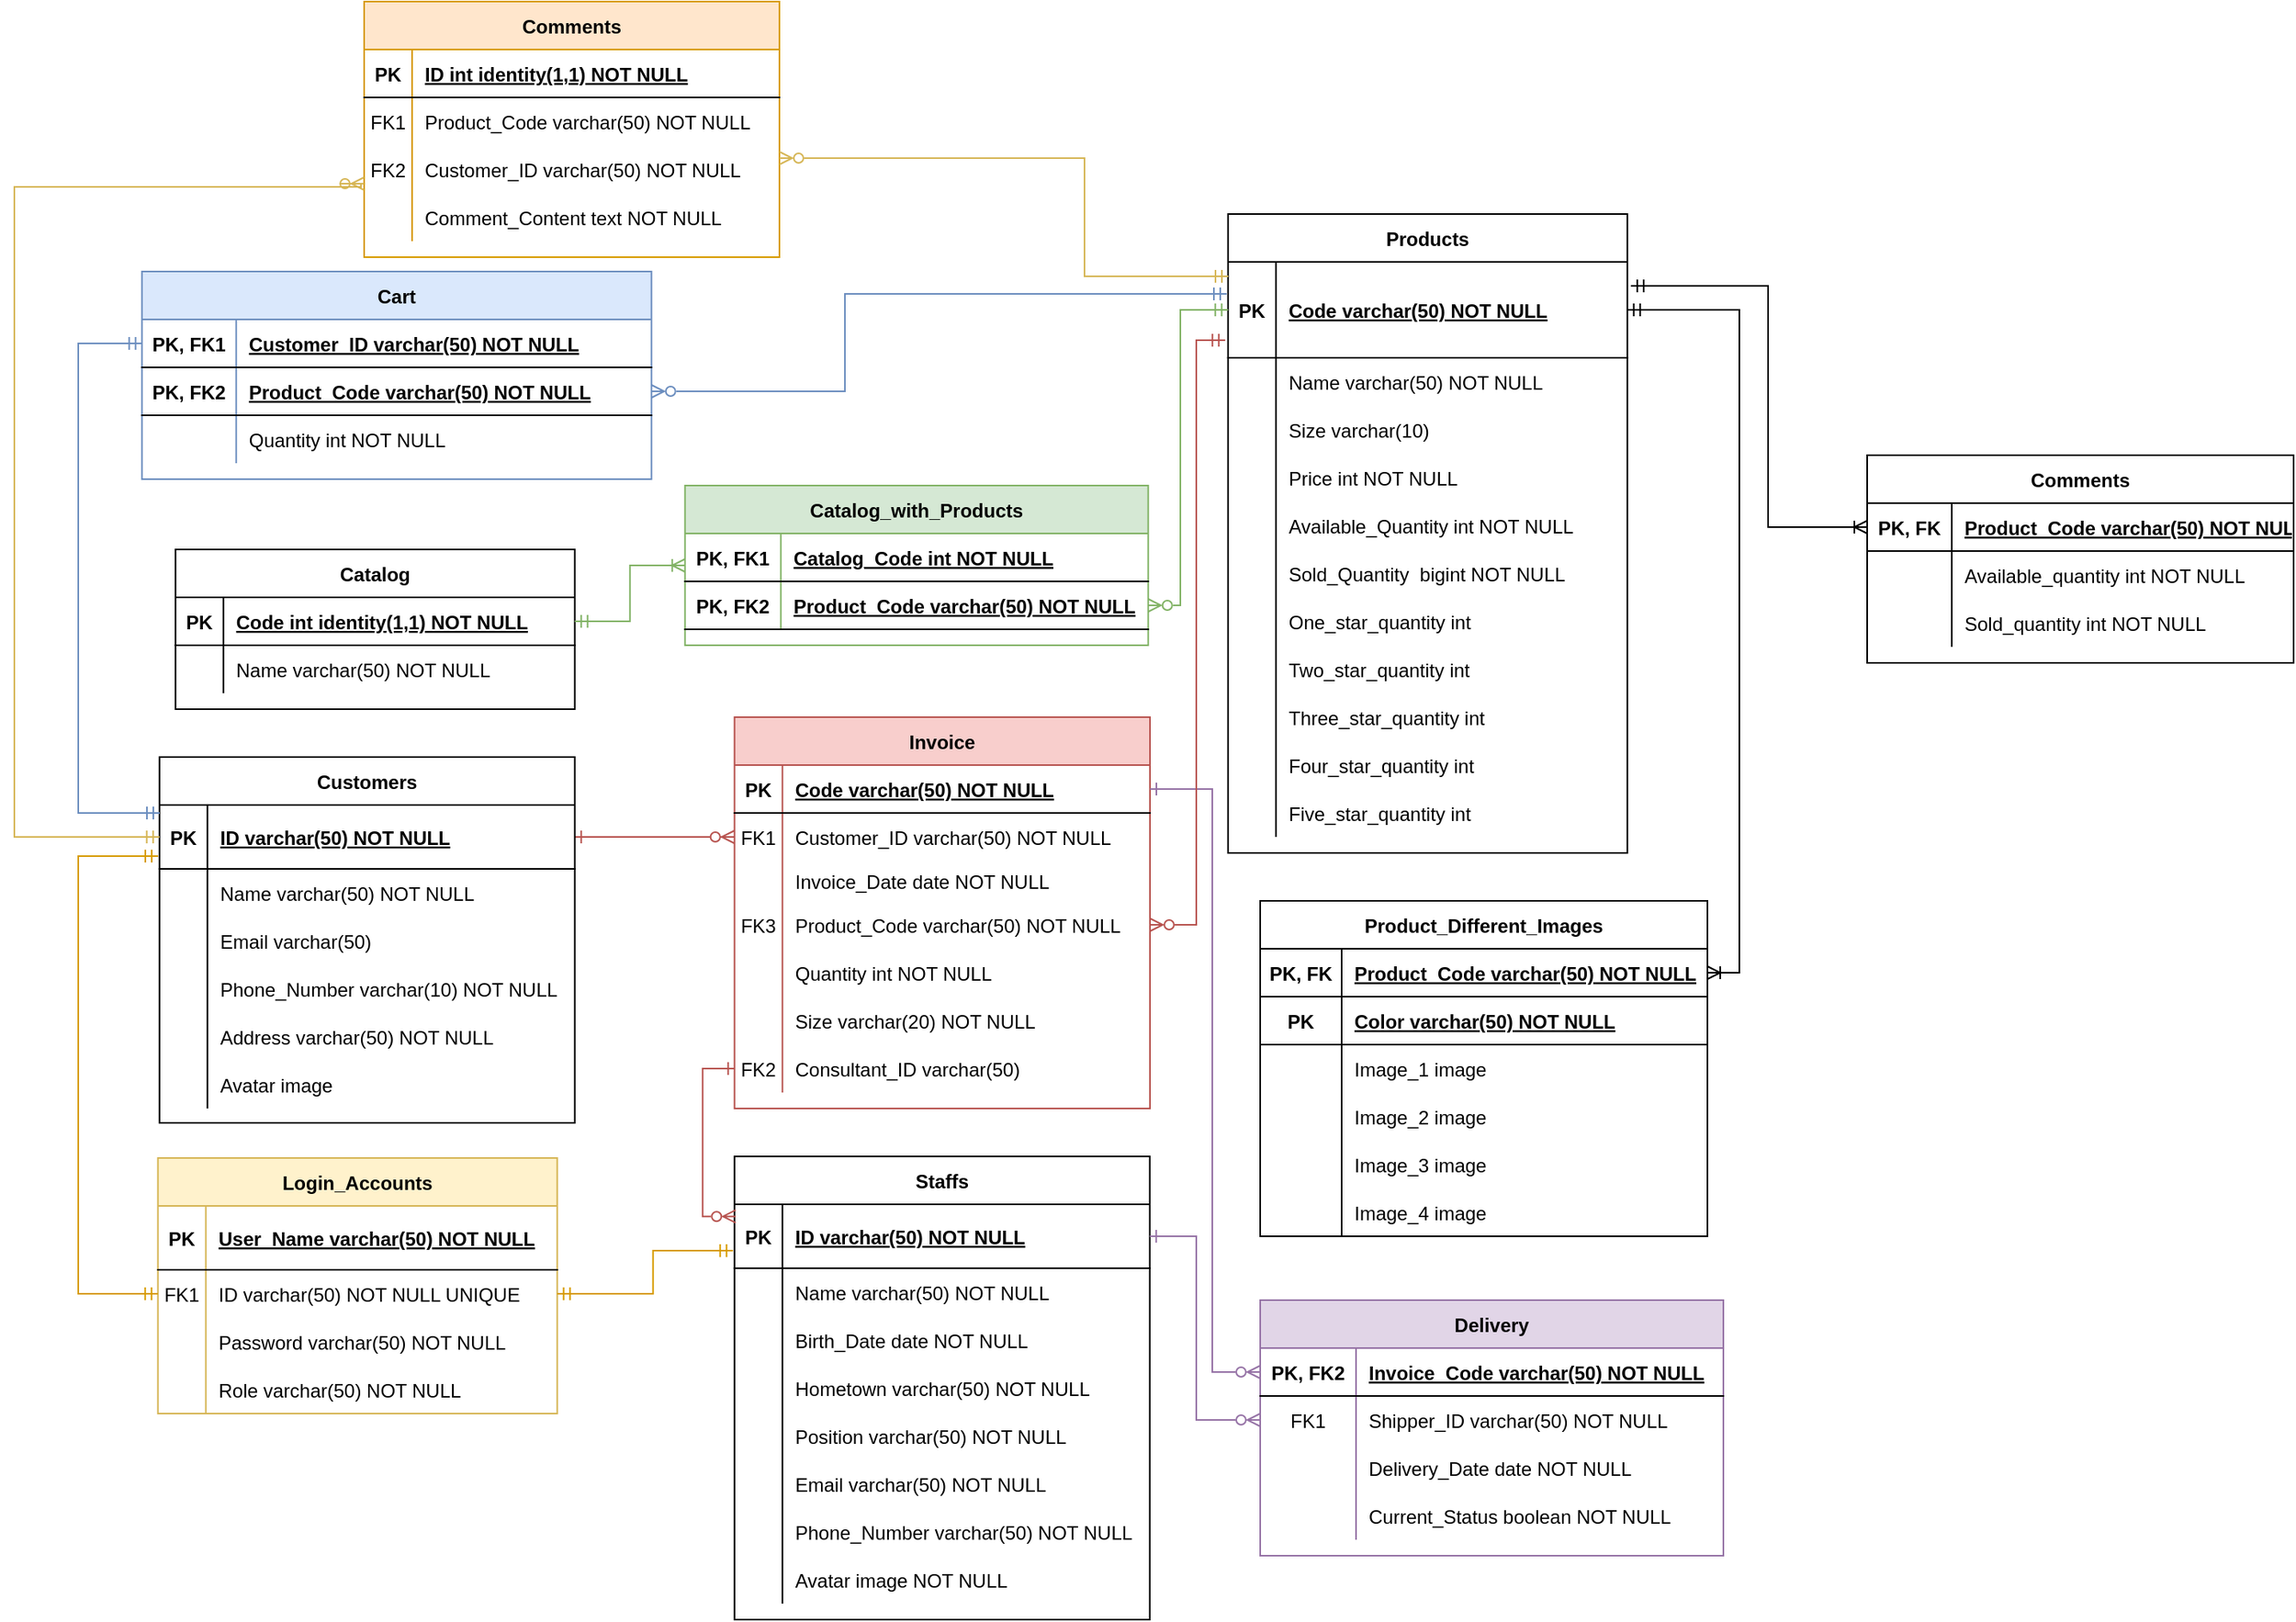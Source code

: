 <mxfile version="20.2.7" type="device"><diagram id="R2lEEEUBdFMjLlhIrx00" name="Page-1"><mxGraphModel dx="3204" dy="450" grid="1" gridSize="1" guides="1" tooltips="1" connect="1" arrows="1" fold="1" page="1" pageScale="1" pageWidth="2336" pageHeight="1654" math="0" shadow="0" extFonts="Permanent Marker^https://fonts.googleapis.com/css?family=Permanent+Marker"><root><mxCell id="0"/><mxCell id="1" parent="0"/><mxCell id="C-vyLk0tnHw3VtMMgP7b-1" value="" style="edgeStyle=orthogonalEdgeStyle;endArrow=ERzeroToMany;startArrow=ERone;endFill=1;startFill=0;entryX=0;entryY=0.5;entryDx=0;entryDy=0;rounded=0;fillColor=#f8cecc;strokeColor=#b85450;" parent="1" source="C-vyLk0tnHw3VtMMgP7b-24" target="C-vyLk0tnHw3VtMMgP7b-6" edge="1"><mxGeometry width="100" height="100" relative="1" as="geometry"><mxPoint x="-210.14" y="950" as="sourcePoint"/><mxPoint x="-110.14" y="850" as="targetPoint"/></mxGeometry></mxCell><mxCell id="C-vyLk0tnHw3VtMMgP7b-2" value="Invoice" style="shape=table;startSize=30;container=1;collapsible=1;childLayout=tableLayout;fixedRows=1;rowLines=0;fontStyle=1;align=center;resizeLast=1;fillColor=#f8cecc;strokeColor=#b85450;" parent="1" vertex="1"><mxGeometry x="-1019.14" y="545" width="260.14" height="245" as="geometry"/></mxCell><mxCell id="C-vyLk0tnHw3VtMMgP7b-3" value="" style="shape=partialRectangle;collapsible=0;dropTarget=0;pointerEvents=0;fillColor=none;points=[[0,0.5],[1,0.5]];portConstraint=eastwest;top=0;left=0;right=0;bottom=1;" parent="C-vyLk0tnHw3VtMMgP7b-2" vertex="1"><mxGeometry y="30" width="260.14" height="30" as="geometry"/></mxCell><mxCell id="C-vyLk0tnHw3VtMMgP7b-4" value="PK" style="shape=partialRectangle;overflow=hidden;connectable=0;fillColor=none;top=0;left=0;bottom=0;right=0;fontStyle=1;" parent="C-vyLk0tnHw3VtMMgP7b-3" vertex="1"><mxGeometry width="30" height="30" as="geometry"><mxRectangle width="30" height="30" as="alternateBounds"/></mxGeometry></mxCell><mxCell id="C-vyLk0tnHw3VtMMgP7b-5" value="Code varchar(50) NOT NULL" style="shape=partialRectangle;overflow=hidden;connectable=0;fillColor=none;top=0;left=0;bottom=0;right=0;align=left;spacingLeft=6;fontStyle=5;" parent="C-vyLk0tnHw3VtMMgP7b-3" vertex="1"><mxGeometry x="30" width="230.14" height="30" as="geometry"><mxRectangle width="230.14" height="30" as="alternateBounds"/></mxGeometry></mxCell><mxCell id="C-vyLk0tnHw3VtMMgP7b-6" value="" style="shape=partialRectangle;collapsible=0;dropTarget=0;pointerEvents=0;fillColor=none;points=[[0,0.5],[1,0.5]];portConstraint=eastwest;top=0;left=0;right=0;bottom=0;" parent="C-vyLk0tnHw3VtMMgP7b-2" vertex="1"><mxGeometry y="60" width="260.14" height="30" as="geometry"/></mxCell><mxCell id="C-vyLk0tnHw3VtMMgP7b-7" value="FK1" style="shape=partialRectangle;overflow=hidden;connectable=0;fillColor=none;top=0;left=0;bottom=0;right=0;" parent="C-vyLk0tnHw3VtMMgP7b-6" vertex="1"><mxGeometry width="30" height="30" as="geometry"><mxRectangle width="30" height="30" as="alternateBounds"/></mxGeometry></mxCell><mxCell id="C-vyLk0tnHw3VtMMgP7b-8" value="Customer_ID varchar(50) NOT NULL" style="shape=partialRectangle;overflow=hidden;connectable=0;fillColor=none;top=0;left=0;bottom=0;right=0;align=left;spacingLeft=6;" parent="C-vyLk0tnHw3VtMMgP7b-6" vertex="1"><mxGeometry x="30" width="230.14" height="30" as="geometry"><mxRectangle width="230.14" height="30" as="alternateBounds"/></mxGeometry></mxCell><mxCell id="C-vyLk0tnHw3VtMMgP7b-9" value="" style="shape=partialRectangle;collapsible=0;dropTarget=0;pointerEvents=0;fillColor=none;points=[[0,0.5],[1,0.5]];portConstraint=eastwest;top=0;left=0;right=0;bottom=0;" parent="C-vyLk0tnHw3VtMMgP7b-2" vertex="1"><mxGeometry y="90" width="260.14" height="25" as="geometry"/></mxCell><mxCell id="C-vyLk0tnHw3VtMMgP7b-10" value="" style="shape=partialRectangle;overflow=hidden;connectable=0;fillColor=none;top=0;left=0;bottom=0;right=0;" parent="C-vyLk0tnHw3VtMMgP7b-9" vertex="1"><mxGeometry width="30" height="25" as="geometry"><mxRectangle width="30" height="25" as="alternateBounds"/></mxGeometry></mxCell><mxCell id="C-vyLk0tnHw3VtMMgP7b-11" value="Invoice_Date date NOT NULL" style="shape=partialRectangle;overflow=hidden;connectable=0;fillColor=none;top=0;left=0;bottom=0;right=0;align=left;spacingLeft=6;" parent="C-vyLk0tnHw3VtMMgP7b-9" vertex="1"><mxGeometry x="30" width="230.14" height="25" as="geometry"><mxRectangle width="230.14" height="25" as="alternateBounds"/></mxGeometry></mxCell><mxCell id="oraXEkSC6bz6Uqji-P1P-4" value="" style="shape=tableRow;horizontal=0;startSize=0;swimlaneHead=0;swimlaneBody=0;fillColor=none;collapsible=0;dropTarget=0;points=[[0,0.5],[1,0.5]];portConstraint=eastwest;top=0;left=0;right=0;bottom=0;" parent="C-vyLk0tnHw3VtMMgP7b-2" vertex="1"><mxGeometry y="115" width="260.14" height="30" as="geometry"/></mxCell><mxCell id="oraXEkSC6bz6Uqji-P1P-5" value="FK3" style="shape=partialRectangle;connectable=0;fillColor=none;top=0;left=0;bottom=0;right=0;editable=1;overflow=hidden;" parent="oraXEkSC6bz6Uqji-P1P-4" vertex="1"><mxGeometry width="30" height="30" as="geometry"><mxRectangle width="30" height="30" as="alternateBounds"/></mxGeometry></mxCell><mxCell id="oraXEkSC6bz6Uqji-P1P-6" value="Product_Code varchar(50) NOT NULL" style="shape=partialRectangle;connectable=0;fillColor=none;top=0;left=0;bottom=0;right=0;align=left;spacingLeft=6;overflow=hidden;" parent="oraXEkSC6bz6Uqji-P1P-4" vertex="1"><mxGeometry x="30" width="230.14" height="30" as="geometry"><mxRectangle width="230.14" height="30" as="alternateBounds"/></mxGeometry></mxCell><mxCell id="oraXEkSC6bz6Uqji-P1P-8" value="" style="shape=tableRow;horizontal=0;startSize=0;swimlaneHead=0;swimlaneBody=0;fillColor=none;collapsible=0;dropTarget=0;points=[[0,0.5],[1,0.5]];portConstraint=eastwest;top=0;left=0;right=0;bottom=0;" parent="C-vyLk0tnHw3VtMMgP7b-2" vertex="1"><mxGeometry y="145" width="260.14" height="30" as="geometry"/></mxCell><mxCell id="oraXEkSC6bz6Uqji-P1P-9" value="" style="shape=partialRectangle;connectable=0;fillColor=none;top=0;left=0;bottom=0;right=0;editable=1;overflow=hidden;" parent="oraXEkSC6bz6Uqji-P1P-8" vertex="1"><mxGeometry width="30" height="30" as="geometry"><mxRectangle width="30" height="30" as="alternateBounds"/></mxGeometry></mxCell><mxCell id="oraXEkSC6bz6Uqji-P1P-10" value="Quantity int NOT NULL" style="shape=partialRectangle;connectable=0;fillColor=none;top=0;left=0;bottom=0;right=0;align=left;spacingLeft=6;overflow=hidden;" parent="oraXEkSC6bz6Uqji-P1P-8" vertex="1"><mxGeometry x="30" width="230.14" height="30" as="geometry"><mxRectangle width="230.14" height="30" as="alternateBounds"/></mxGeometry></mxCell><mxCell id="oraXEkSC6bz6Uqji-P1P-11" value="" style="shape=tableRow;horizontal=0;startSize=0;swimlaneHead=0;swimlaneBody=0;fillColor=none;collapsible=0;dropTarget=0;points=[[0,0.5],[1,0.5]];portConstraint=eastwest;top=0;left=0;right=0;bottom=0;" parent="C-vyLk0tnHw3VtMMgP7b-2" vertex="1"><mxGeometry y="175" width="260.14" height="30" as="geometry"/></mxCell><mxCell id="oraXEkSC6bz6Uqji-P1P-12" value="" style="shape=partialRectangle;connectable=0;fillColor=none;top=0;left=0;bottom=0;right=0;editable=1;overflow=hidden;" parent="oraXEkSC6bz6Uqji-P1P-11" vertex="1"><mxGeometry width="30" height="30" as="geometry"><mxRectangle width="30" height="30" as="alternateBounds"/></mxGeometry></mxCell><mxCell id="oraXEkSC6bz6Uqji-P1P-13" value="Size varchar(20) NOT NULL" style="shape=partialRectangle;connectable=0;fillColor=none;top=0;left=0;bottom=0;right=0;align=left;spacingLeft=6;overflow=hidden;" parent="oraXEkSC6bz6Uqji-P1P-11" vertex="1"><mxGeometry x="30" width="230.14" height="30" as="geometry"><mxRectangle width="230.14" height="30" as="alternateBounds"/></mxGeometry></mxCell><mxCell id="-poa9u2JodqeZniCWSP7-172" value="" style="shape=tableRow;horizontal=0;startSize=0;swimlaneHead=0;swimlaneBody=0;fillColor=none;collapsible=0;dropTarget=0;points=[[0,0.5],[1,0.5]];portConstraint=eastwest;top=0;left=0;right=0;bottom=0;" parent="C-vyLk0tnHw3VtMMgP7b-2" vertex="1"><mxGeometry y="205" width="260.14" height="30" as="geometry"/></mxCell><mxCell id="-poa9u2JodqeZniCWSP7-173" value="FK2" style="shape=partialRectangle;connectable=0;fillColor=none;top=0;left=0;bottom=0;right=0;editable=1;overflow=hidden;" parent="-poa9u2JodqeZniCWSP7-172" vertex="1"><mxGeometry width="30" height="30" as="geometry"><mxRectangle width="30" height="30" as="alternateBounds"/></mxGeometry></mxCell><mxCell id="-poa9u2JodqeZniCWSP7-174" value="Consultant_ID varchar(50) " style="shape=partialRectangle;connectable=0;fillColor=none;top=0;left=0;bottom=0;right=0;align=left;spacingLeft=6;overflow=hidden;" parent="-poa9u2JodqeZniCWSP7-172" vertex="1"><mxGeometry x="30" width="230.14" height="30" as="geometry"><mxRectangle width="230.14" height="30" as="alternateBounds"/></mxGeometry></mxCell><mxCell id="C-vyLk0tnHw3VtMMgP7b-13" value="Delivery" style="shape=table;startSize=30;container=1;collapsible=1;childLayout=tableLayout;fixedRows=1;rowLines=0;fontStyle=1;align=center;resizeLast=1;fillColor=#e1d5e7;strokeColor=#9673a6;" parent="1" vertex="1"><mxGeometry x="-690" y="910" width="290" height="160" as="geometry"/></mxCell><mxCell id="-poa9u2JodqeZniCWSP7-147" value="" style="shape=tableRow;horizontal=0;startSize=0;swimlaneHead=0;swimlaneBody=0;fillColor=none;collapsible=0;dropTarget=0;points=[[0,0.5],[1,0.5]];portConstraint=eastwest;top=0;left=0;right=0;bottom=1;" parent="C-vyLk0tnHw3VtMMgP7b-13" vertex="1"><mxGeometry y="30" width="290" height="30" as="geometry"/></mxCell><mxCell id="-poa9u2JodqeZniCWSP7-148" value="PK, FK2" style="shape=partialRectangle;connectable=0;fillColor=none;top=0;left=0;bottom=0;right=0;fontStyle=1;overflow=hidden;" parent="-poa9u2JodqeZniCWSP7-147" vertex="1"><mxGeometry width="60" height="30" as="geometry"><mxRectangle width="60" height="30" as="alternateBounds"/></mxGeometry></mxCell><mxCell id="-poa9u2JodqeZniCWSP7-149" value="Invoice_Code varchar(50) NOT NULL" style="shape=partialRectangle;connectable=0;fillColor=none;top=0;left=0;bottom=0;right=0;align=left;spacingLeft=6;fontStyle=5;overflow=hidden;" parent="-poa9u2JodqeZniCWSP7-147" vertex="1"><mxGeometry x="60" width="230" height="30" as="geometry"><mxRectangle width="230" height="30" as="alternateBounds"/></mxGeometry></mxCell><mxCell id="-poa9u2JodqeZniCWSP7-154" value="" style="shape=tableRow;horizontal=0;startSize=0;swimlaneHead=0;swimlaneBody=0;fillColor=none;collapsible=0;dropTarget=0;points=[[0,0.5],[1,0.5]];portConstraint=eastwest;top=0;left=0;right=0;bottom=0;" parent="C-vyLk0tnHw3VtMMgP7b-13" vertex="1"><mxGeometry y="60" width="290" height="30" as="geometry"/></mxCell><mxCell id="-poa9u2JodqeZniCWSP7-155" value="FK1" style="shape=partialRectangle;connectable=0;fillColor=none;top=0;left=0;bottom=0;right=0;editable=1;overflow=hidden;" parent="-poa9u2JodqeZniCWSP7-154" vertex="1"><mxGeometry width="60" height="30" as="geometry"><mxRectangle width="60" height="30" as="alternateBounds"/></mxGeometry></mxCell><mxCell id="-poa9u2JodqeZniCWSP7-156" value="Shipper_ID varchar(50) NOT NULL" style="shape=partialRectangle;connectable=0;fillColor=none;top=0;left=0;bottom=0;right=0;align=left;spacingLeft=6;overflow=hidden;" parent="-poa9u2JodqeZniCWSP7-154" vertex="1"><mxGeometry x="60" width="230" height="30" as="geometry"><mxRectangle width="230" height="30" as="alternateBounds"/></mxGeometry></mxCell><mxCell id="C-vyLk0tnHw3VtMMgP7b-20" value="" style="shape=partialRectangle;collapsible=0;dropTarget=0;pointerEvents=0;fillColor=none;points=[[0,0.5],[1,0.5]];portConstraint=eastwest;top=0;left=0;right=0;bottom=0;" parent="C-vyLk0tnHw3VtMMgP7b-13" vertex="1"><mxGeometry y="90" width="290" height="30" as="geometry"/></mxCell><mxCell id="C-vyLk0tnHw3VtMMgP7b-21" value="" style="shape=partialRectangle;overflow=hidden;connectable=0;fillColor=none;top=0;left=0;bottom=0;right=0;" parent="C-vyLk0tnHw3VtMMgP7b-20" vertex="1"><mxGeometry width="60" height="30" as="geometry"><mxRectangle width="60" height="30" as="alternateBounds"/></mxGeometry></mxCell><mxCell id="C-vyLk0tnHw3VtMMgP7b-22" value="Delivery_Date date NOT NULL" style="shape=partialRectangle;overflow=hidden;connectable=0;fillColor=none;top=0;left=0;bottom=0;right=0;align=left;spacingLeft=6;" parent="C-vyLk0tnHw3VtMMgP7b-20" vertex="1"><mxGeometry x="60" width="230" height="30" as="geometry"><mxRectangle width="230" height="30" as="alternateBounds"/></mxGeometry></mxCell><mxCell id="yamQLb_a9QvvPIGgpK42-28" value="" style="shape=tableRow;horizontal=0;startSize=0;swimlaneHead=0;swimlaneBody=0;fillColor=none;collapsible=0;dropTarget=0;points=[[0,0.5],[1,0.5]];portConstraint=eastwest;top=0;left=0;right=0;bottom=0;" parent="C-vyLk0tnHw3VtMMgP7b-13" vertex="1"><mxGeometry y="120" width="290" height="30" as="geometry"/></mxCell><mxCell id="yamQLb_a9QvvPIGgpK42-29" value="" style="shape=partialRectangle;connectable=0;fillColor=none;top=0;left=0;bottom=0;right=0;editable=1;overflow=hidden;" parent="yamQLb_a9QvvPIGgpK42-28" vertex="1"><mxGeometry width="60" height="30" as="geometry"><mxRectangle width="60" height="30" as="alternateBounds"/></mxGeometry></mxCell><mxCell id="yamQLb_a9QvvPIGgpK42-30" value="Current_Status boolean NOT NULL" style="shape=partialRectangle;connectable=0;fillColor=none;top=0;left=0;bottom=0;right=0;align=left;spacingLeft=6;overflow=hidden;" parent="yamQLb_a9QvvPIGgpK42-28" vertex="1"><mxGeometry x="60" width="230" height="30" as="geometry"><mxRectangle width="230" height="30" as="alternateBounds"/></mxGeometry></mxCell><mxCell id="C-vyLk0tnHw3VtMMgP7b-23" value="Customers" style="shape=table;startSize=30;container=1;collapsible=1;childLayout=tableLayout;fixedRows=1;rowLines=0;fontStyle=1;align=center;resizeLast=1;" parent="1" vertex="1"><mxGeometry x="-1379.14" y="570" width="260" height="229" as="geometry"><mxRectangle x="-1250" y="390" width="100" height="30" as="alternateBounds"/></mxGeometry></mxCell><mxCell id="C-vyLk0tnHw3VtMMgP7b-24" value="" style="shape=partialRectangle;collapsible=0;dropTarget=0;pointerEvents=0;fillColor=none;points=[[0,0.5],[1,0.5]];portConstraint=eastwest;top=0;left=0;right=0;bottom=1;" parent="C-vyLk0tnHw3VtMMgP7b-23" vertex="1"><mxGeometry y="30" width="260" height="40" as="geometry"/></mxCell><mxCell id="C-vyLk0tnHw3VtMMgP7b-25" value="PK" style="shape=partialRectangle;overflow=hidden;connectable=0;fillColor=none;top=0;left=0;bottom=0;right=0;fontStyle=1;" parent="C-vyLk0tnHw3VtMMgP7b-24" vertex="1"><mxGeometry width="30" height="40" as="geometry"><mxRectangle width="30" height="40" as="alternateBounds"/></mxGeometry></mxCell><mxCell id="C-vyLk0tnHw3VtMMgP7b-26" value="ID varchar(50) NOT NULL" style="shape=partialRectangle;overflow=hidden;connectable=0;fillColor=none;top=0;left=0;bottom=0;right=0;align=left;spacingLeft=6;fontStyle=5;" parent="C-vyLk0tnHw3VtMMgP7b-24" vertex="1"><mxGeometry x="30" width="230" height="40" as="geometry"><mxRectangle width="230" height="40" as="alternateBounds"/></mxGeometry></mxCell><mxCell id="C-vyLk0tnHw3VtMMgP7b-27" value="" style="shape=partialRectangle;collapsible=0;dropTarget=0;pointerEvents=0;fillColor=none;points=[[0,0.5],[1,0.5]];portConstraint=eastwest;top=0;left=0;right=0;bottom=0;" parent="C-vyLk0tnHw3VtMMgP7b-23" vertex="1"><mxGeometry y="70" width="260" height="30" as="geometry"/></mxCell><mxCell id="C-vyLk0tnHw3VtMMgP7b-28" value="" style="shape=partialRectangle;overflow=hidden;connectable=0;fillColor=none;top=0;left=0;bottom=0;right=0;" parent="C-vyLk0tnHw3VtMMgP7b-27" vertex="1"><mxGeometry width="30" height="30" as="geometry"><mxRectangle width="30" height="30" as="alternateBounds"/></mxGeometry></mxCell><mxCell id="C-vyLk0tnHw3VtMMgP7b-29" value="Name varchar(50) NOT NULL" style="shape=partialRectangle;overflow=hidden;connectable=0;fillColor=none;top=0;left=0;bottom=0;right=0;align=left;spacingLeft=6;" parent="C-vyLk0tnHw3VtMMgP7b-27" vertex="1"><mxGeometry x="30" width="230" height="30" as="geometry"><mxRectangle width="230" height="30" as="alternateBounds"/></mxGeometry></mxCell><mxCell id="-poa9u2JodqeZniCWSP7-129" value="" style="shape=tableRow;horizontal=0;startSize=0;swimlaneHead=0;swimlaneBody=0;fillColor=none;collapsible=0;dropTarget=0;points=[[0,0.5],[1,0.5]];portConstraint=eastwest;top=0;left=0;right=0;bottom=0;" parent="C-vyLk0tnHw3VtMMgP7b-23" vertex="1"><mxGeometry y="100" width="260" height="30" as="geometry"/></mxCell><mxCell id="-poa9u2JodqeZniCWSP7-130" value="" style="shape=partialRectangle;connectable=0;fillColor=none;top=0;left=0;bottom=0;right=0;editable=1;overflow=hidden;" parent="-poa9u2JodqeZniCWSP7-129" vertex="1"><mxGeometry width="30" height="30" as="geometry"><mxRectangle width="30" height="30" as="alternateBounds"/></mxGeometry></mxCell><mxCell id="-poa9u2JodqeZniCWSP7-131" value="Email varchar(50) " style="shape=partialRectangle;connectable=0;fillColor=none;top=0;left=0;bottom=0;right=0;align=left;spacingLeft=6;overflow=hidden;" parent="-poa9u2JodqeZniCWSP7-129" vertex="1"><mxGeometry x="30" width="230" height="30" as="geometry"><mxRectangle width="230" height="30" as="alternateBounds"/></mxGeometry></mxCell><mxCell id="-poa9u2JodqeZniCWSP7-136" value="" style="shape=tableRow;horizontal=0;startSize=0;swimlaneHead=0;swimlaneBody=0;fillColor=none;collapsible=0;dropTarget=0;points=[[0,0.5],[1,0.5]];portConstraint=eastwest;top=0;left=0;right=0;bottom=0;" parent="C-vyLk0tnHw3VtMMgP7b-23" vertex="1"><mxGeometry y="130" width="260" height="30" as="geometry"/></mxCell><mxCell id="-poa9u2JodqeZniCWSP7-137" value="" style="shape=partialRectangle;connectable=0;fillColor=none;top=0;left=0;bottom=0;right=0;editable=1;overflow=hidden;" parent="-poa9u2JodqeZniCWSP7-136" vertex="1"><mxGeometry width="30" height="30" as="geometry"><mxRectangle width="30" height="30" as="alternateBounds"/></mxGeometry></mxCell><mxCell id="-poa9u2JodqeZniCWSP7-138" value="Phone_Number varchar(10) NOT NULL" style="shape=partialRectangle;connectable=0;fillColor=none;top=0;left=0;bottom=0;right=0;align=left;spacingLeft=6;overflow=hidden;" parent="-poa9u2JodqeZniCWSP7-136" vertex="1"><mxGeometry x="30" width="230" height="30" as="geometry"><mxRectangle width="230" height="30" as="alternateBounds"/></mxGeometry></mxCell><mxCell id="-poa9u2JodqeZniCWSP7-192" value="" style="shape=tableRow;horizontal=0;startSize=0;swimlaneHead=0;swimlaneBody=0;fillColor=none;collapsible=0;dropTarget=0;points=[[0,0.5],[1,0.5]];portConstraint=eastwest;top=0;left=0;right=0;bottom=0;" parent="C-vyLk0tnHw3VtMMgP7b-23" vertex="1"><mxGeometry y="160" width="260" height="30" as="geometry"/></mxCell><mxCell id="-poa9u2JodqeZniCWSP7-193" value="" style="shape=partialRectangle;connectable=0;fillColor=none;top=0;left=0;bottom=0;right=0;editable=1;overflow=hidden;" parent="-poa9u2JodqeZniCWSP7-192" vertex="1"><mxGeometry width="30" height="30" as="geometry"><mxRectangle width="30" height="30" as="alternateBounds"/></mxGeometry></mxCell><mxCell id="-poa9u2JodqeZniCWSP7-194" value="Address varchar(50) NOT NULL" style="shape=partialRectangle;connectable=0;fillColor=none;top=0;left=0;bottom=0;right=0;align=left;spacingLeft=6;overflow=hidden;" parent="-poa9u2JodqeZniCWSP7-192" vertex="1"><mxGeometry x="30" width="230" height="30" as="geometry"><mxRectangle width="230" height="30" as="alternateBounds"/></mxGeometry></mxCell><mxCell id="oraXEkSC6bz6Uqji-P1P-17" value="" style="shape=tableRow;horizontal=0;startSize=0;swimlaneHead=0;swimlaneBody=0;fillColor=none;collapsible=0;dropTarget=0;points=[[0,0.5],[1,0.5]];portConstraint=eastwest;top=0;left=0;right=0;bottom=0;" parent="C-vyLk0tnHw3VtMMgP7b-23" vertex="1"><mxGeometry y="190" width="260" height="30" as="geometry"/></mxCell><mxCell id="oraXEkSC6bz6Uqji-P1P-18" value="" style="shape=partialRectangle;connectable=0;fillColor=none;top=0;left=0;bottom=0;right=0;editable=1;overflow=hidden;" parent="oraXEkSC6bz6Uqji-P1P-17" vertex="1"><mxGeometry width="30" height="30" as="geometry"><mxRectangle width="30" height="30" as="alternateBounds"/></mxGeometry></mxCell><mxCell id="oraXEkSC6bz6Uqji-P1P-19" value="Avatar image " style="shape=partialRectangle;connectable=0;fillColor=none;top=0;left=0;bottom=0;right=0;align=left;spacingLeft=6;overflow=hidden;" parent="oraXEkSC6bz6Uqji-P1P-17" vertex="1"><mxGeometry x="30" width="230" height="30" as="geometry"><mxRectangle width="230" height="30" as="alternateBounds"/></mxGeometry></mxCell><mxCell id="-poa9u2JodqeZniCWSP7-1" value="Products" style="shape=table;startSize=30;container=1;collapsible=1;childLayout=tableLayout;fixedRows=1;rowLines=0;fontStyle=1;align=center;resizeLast=1;" parent="1" vertex="1"><mxGeometry x="-710.14" y="230" width="250" height="400.0" as="geometry"/></mxCell><mxCell id="-poa9u2JodqeZniCWSP7-2" value="" style="shape=partialRectangle;collapsible=0;dropTarget=0;pointerEvents=0;fillColor=none;points=[[0,0.5],[1,0.5]];portConstraint=eastwest;top=0;left=0;right=0;bottom=1;" parent="-poa9u2JodqeZniCWSP7-1" vertex="1"><mxGeometry y="30" width="250" height="60" as="geometry"/></mxCell><mxCell id="-poa9u2JodqeZniCWSP7-3" value="PK" style="shape=partialRectangle;overflow=hidden;connectable=0;fillColor=none;top=0;left=0;bottom=0;right=0;fontStyle=1;" parent="-poa9u2JodqeZniCWSP7-2" vertex="1"><mxGeometry width="30" height="60" as="geometry"><mxRectangle width="30" height="60" as="alternateBounds"/></mxGeometry></mxCell><mxCell id="-poa9u2JodqeZniCWSP7-4" value="Code varchar(50) NOT NULL" style="shape=partialRectangle;overflow=hidden;connectable=0;fillColor=none;top=0;left=0;bottom=0;right=0;align=left;spacingLeft=6;fontStyle=5;" parent="-poa9u2JodqeZniCWSP7-2" vertex="1"><mxGeometry x="30" width="220" height="60" as="geometry"><mxRectangle width="220" height="60" as="alternateBounds"/></mxGeometry></mxCell><mxCell id="-poa9u2JodqeZniCWSP7-5" value="" style="shape=partialRectangle;collapsible=0;dropTarget=0;pointerEvents=0;fillColor=none;points=[[0,0.5],[1,0.5]];portConstraint=eastwest;top=0;left=0;right=0;bottom=0;" parent="-poa9u2JodqeZniCWSP7-1" vertex="1"><mxGeometry y="90" width="250" height="30" as="geometry"/></mxCell><mxCell id="-poa9u2JodqeZniCWSP7-6" value="" style="shape=partialRectangle;overflow=hidden;connectable=0;fillColor=none;top=0;left=0;bottom=0;right=0;" parent="-poa9u2JodqeZniCWSP7-5" vertex="1"><mxGeometry width="30" height="30" as="geometry"><mxRectangle width="30" height="30" as="alternateBounds"/></mxGeometry></mxCell><mxCell id="-poa9u2JodqeZniCWSP7-7" value="Name varchar(50) NOT NULL" style="shape=partialRectangle;overflow=hidden;connectable=0;fillColor=none;top=0;left=0;bottom=0;right=0;align=left;spacingLeft=6;" parent="-poa9u2JodqeZniCWSP7-5" vertex="1"><mxGeometry x="30" width="220" height="30" as="geometry"><mxRectangle width="220" height="30" as="alternateBounds"/></mxGeometry></mxCell><mxCell id="PKoCFADL6Mp_mcq9Ve9u-1" value="" style="shape=tableRow;horizontal=0;startSize=0;swimlaneHead=0;swimlaneBody=0;fillColor=none;collapsible=0;dropTarget=0;points=[[0,0.5],[1,0.5]];portConstraint=eastwest;top=0;left=0;right=0;bottom=0;" vertex="1" parent="-poa9u2JodqeZniCWSP7-1"><mxGeometry y="120" width="250" height="30" as="geometry"/></mxCell><mxCell id="PKoCFADL6Mp_mcq9Ve9u-2" value="" style="shape=partialRectangle;connectable=0;fillColor=none;top=0;left=0;bottom=0;right=0;editable=1;overflow=hidden;" vertex="1" parent="PKoCFADL6Mp_mcq9Ve9u-1"><mxGeometry width="30" height="30" as="geometry"><mxRectangle width="30" height="30" as="alternateBounds"/></mxGeometry></mxCell><mxCell id="PKoCFADL6Mp_mcq9Ve9u-3" value="Size varchar(10)" style="shape=partialRectangle;connectable=0;fillColor=none;top=0;left=0;bottom=0;right=0;align=left;spacingLeft=6;overflow=hidden;" vertex="1" parent="PKoCFADL6Mp_mcq9Ve9u-1"><mxGeometry x="30" width="220" height="30" as="geometry"><mxRectangle width="220" height="30" as="alternateBounds"/></mxGeometry></mxCell><mxCell id="-poa9u2JodqeZniCWSP7-8" value="" style="shape=partialRectangle;collapsible=0;dropTarget=0;pointerEvents=0;fillColor=none;points=[[0,0.5],[1,0.5]];portConstraint=eastwest;top=0;left=0;right=0;bottom=0;" parent="-poa9u2JodqeZniCWSP7-1" vertex="1"><mxGeometry y="150" width="250" height="30" as="geometry"/></mxCell><mxCell id="-poa9u2JodqeZniCWSP7-9" value="" style="shape=partialRectangle;overflow=hidden;connectable=0;fillColor=none;top=0;left=0;bottom=0;right=0;" parent="-poa9u2JodqeZniCWSP7-8" vertex="1"><mxGeometry width="30" height="30" as="geometry"><mxRectangle width="30" height="30" as="alternateBounds"/></mxGeometry></mxCell><mxCell id="-poa9u2JodqeZniCWSP7-10" value="Price int NOT NULL" style="shape=partialRectangle;overflow=hidden;connectable=0;fillColor=none;top=0;left=0;bottom=0;right=0;align=left;spacingLeft=6;" parent="-poa9u2JodqeZniCWSP7-8" vertex="1"><mxGeometry x="30" width="220" height="30" as="geometry"><mxRectangle width="220" height="30" as="alternateBounds"/></mxGeometry></mxCell><mxCell id="-poa9u2JodqeZniCWSP7-233" value="" style="shape=tableRow;horizontal=0;startSize=0;swimlaneHead=0;swimlaneBody=0;fillColor=none;collapsible=0;dropTarget=0;points=[[0,0.5],[1,0.5]];portConstraint=eastwest;top=0;left=0;right=0;bottom=0;" parent="-poa9u2JodqeZniCWSP7-1" vertex="1"><mxGeometry y="180" width="250" height="30" as="geometry"/></mxCell><mxCell id="-poa9u2JodqeZniCWSP7-234" value="" style="shape=partialRectangle;connectable=0;fillColor=none;top=0;left=0;bottom=0;right=0;editable=1;overflow=hidden;" parent="-poa9u2JodqeZniCWSP7-233" vertex="1"><mxGeometry width="30" height="30" as="geometry"><mxRectangle width="30" height="30" as="alternateBounds"/></mxGeometry></mxCell><mxCell id="-poa9u2JodqeZniCWSP7-235" value="Available_Quantity int NOT NULL" style="shape=partialRectangle;connectable=0;fillColor=none;top=0;left=0;bottom=0;right=0;align=left;spacingLeft=6;overflow=hidden;" parent="-poa9u2JodqeZniCWSP7-233" vertex="1"><mxGeometry x="30" width="220" height="30" as="geometry"><mxRectangle width="220" height="30" as="alternateBounds"/></mxGeometry></mxCell><mxCell id="-poa9u2JodqeZniCWSP7-210" value="" style="shape=tableRow;horizontal=0;startSize=0;swimlaneHead=0;swimlaneBody=0;fillColor=none;collapsible=0;dropTarget=0;points=[[0,0.5],[1,0.5]];portConstraint=eastwest;top=0;left=0;right=0;bottom=0;" parent="-poa9u2JodqeZniCWSP7-1" vertex="1"><mxGeometry y="210" width="250" height="30" as="geometry"/></mxCell><mxCell id="-poa9u2JodqeZniCWSP7-211" value="" style="shape=partialRectangle;connectable=0;fillColor=none;top=0;left=0;bottom=0;right=0;editable=1;overflow=hidden;" parent="-poa9u2JodqeZniCWSP7-210" vertex="1"><mxGeometry width="30" height="30" as="geometry"><mxRectangle width="30" height="30" as="alternateBounds"/></mxGeometry></mxCell><mxCell id="-poa9u2JodqeZniCWSP7-212" value="Sold_Quantity  bigint NOT NULL" style="shape=partialRectangle;connectable=0;fillColor=none;top=0;left=0;bottom=0;right=0;align=left;spacingLeft=6;overflow=hidden;" parent="-poa9u2JodqeZniCWSP7-210" vertex="1"><mxGeometry x="30" width="220" height="30" as="geometry"><mxRectangle width="220" height="30" as="alternateBounds"/></mxGeometry></mxCell><mxCell id="-poa9u2JodqeZniCWSP7-213" value="" style="shape=tableRow;horizontal=0;startSize=0;swimlaneHead=0;swimlaneBody=0;fillColor=none;collapsible=0;dropTarget=0;points=[[0,0.5],[1,0.5]];portConstraint=eastwest;top=0;left=0;right=0;bottom=0;" parent="-poa9u2JodqeZniCWSP7-1" vertex="1"><mxGeometry y="240" width="250" height="30" as="geometry"/></mxCell><mxCell id="-poa9u2JodqeZniCWSP7-214" value="" style="shape=partialRectangle;connectable=0;fillColor=none;top=0;left=0;bottom=0;right=0;editable=1;overflow=hidden;" parent="-poa9u2JodqeZniCWSP7-213" vertex="1"><mxGeometry width="30" height="30" as="geometry"><mxRectangle width="30" height="30" as="alternateBounds"/></mxGeometry></mxCell><mxCell id="-poa9u2JodqeZniCWSP7-215" value="One_star_quantity int " style="shape=partialRectangle;connectable=0;fillColor=none;top=0;left=0;bottom=0;right=0;align=left;spacingLeft=6;overflow=hidden;" parent="-poa9u2JodqeZniCWSP7-213" vertex="1"><mxGeometry x="30" width="220" height="30" as="geometry"><mxRectangle width="220" height="30" as="alternateBounds"/></mxGeometry></mxCell><mxCell id="-poa9u2JodqeZniCWSP7-221" value="" style="shape=tableRow;horizontal=0;startSize=0;swimlaneHead=0;swimlaneBody=0;fillColor=none;collapsible=0;dropTarget=0;points=[[0,0.5],[1,0.5]];portConstraint=eastwest;top=0;left=0;right=0;bottom=0;" parent="-poa9u2JodqeZniCWSP7-1" vertex="1"><mxGeometry y="270" width="250" height="30" as="geometry"/></mxCell><mxCell id="-poa9u2JodqeZniCWSP7-222" value="" style="shape=partialRectangle;connectable=0;fillColor=none;top=0;left=0;bottom=0;right=0;editable=1;overflow=hidden;" parent="-poa9u2JodqeZniCWSP7-221" vertex="1"><mxGeometry width="30" height="30" as="geometry"><mxRectangle width="30" height="30" as="alternateBounds"/></mxGeometry></mxCell><mxCell id="-poa9u2JodqeZniCWSP7-223" value="Two_star_quantity int" style="shape=partialRectangle;connectable=0;fillColor=none;top=0;left=0;bottom=0;right=0;align=left;spacingLeft=6;overflow=hidden;" parent="-poa9u2JodqeZniCWSP7-221" vertex="1"><mxGeometry x="30" width="220" height="30" as="geometry"><mxRectangle width="220" height="30" as="alternateBounds"/></mxGeometry></mxCell><mxCell id="-poa9u2JodqeZniCWSP7-224" value="" style="shape=tableRow;horizontal=0;startSize=0;swimlaneHead=0;swimlaneBody=0;fillColor=none;collapsible=0;dropTarget=0;points=[[0,0.5],[1,0.5]];portConstraint=eastwest;top=0;left=0;right=0;bottom=0;" parent="-poa9u2JodqeZniCWSP7-1" vertex="1"><mxGeometry y="300" width="250" height="30" as="geometry"/></mxCell><mxCell id="-poa9u2JodqeZniCWSP7-225" value="" style="shape=partialRectangle;connectable=0;fillColor=none;top=0;left=0;bottom=0;right=0;editable=1;overflow=hidden;" parent="-poa9u2JodqeZniCWSP7-224" vertex="1"><mxGeometry width="30" height="30" as="geometry"><mxRectangle width="30" height="30" as="alternateBounds"/></mxGeometry></mxCell><mxCell id="-poa9u2JodqeZniCWSP7-226" value="Three_star_quantity int" style="shape=partialRectangle;connectable=0;fillColor=none;top=0;left=0;bottom=0;right=0;align=left;spacingLeft=6;overflow=hidden;" parent="-poa9u2JodqeZniCWSP7-224" vertex="1"><mxGeometry x="30" width="220" height="30" as="geometry"><mxRectangle width="220" height="30" as="alternateBounds"/></mxGeometry></mxCell><mxCell id="-poa9u2JodqeZniCWSP7-227" value="" style="shape=tableRow;horizontal=0;startSize=0;swimlaneHead=0;swimlaneBody=0;fillColor=none;collapsible=0;dropTarget=0;points=[[0,0.5],[1,0.5]];portConstraint=eastwest;top=0;left=0;right=0;bottom=0;" parent="-poa9u2JodqeZniCWSP7-1" vertex="1"><mxGeometry y="330" width="250" height="30" as="geometry"/></mxCell><mxCell id="-poa9u2JodqeZniCWSP7-228" value="" style="shape=partialRectangle;connectable=0;fillColor=none;top=0;left=0;bottom=0;right=0;editable=1;overflow=hidden;" parent="-poa9u2JodqeZniCWSP7-227" vertex="1"><mxGeometry width="30" height="30" as="geometry"><mxRectangle width="30" height="30" as="alternateBounds"/></mxGeometry></mxCell><mxCell id="-poa9u2JodqeZniCWSP7-229" value="Four_star_quantity int" style="shape=partialRectangle;connectable=0;fillColor=none;top=0;left=0;bottom=0;right=0;align=left;spacingLeft=6;overflow=hidden;" parent="-poa9u2JodqeZniCWSP7-227" vertex="1"><mxGeometry x="30" width="220" height="30" as="geometry"><mxRectangle width="220" height="30" as="alternateBounds"/></mxGeometry></mxCell><mxCell id="-poa9u2JodqeZniCWSP7-230" value="" style="shape=tableRow;horizontal=0;startSize=0;swimlaneHead=0;swimlaneBody=0;fillColor=none;collapsible=0;dropTarget=0;points=[[0,0.5],[1,0.5]];portConstraint=eastwest;top=0;left=0;right=0;bottom=0;" parent="-poa9u2JodqeZniCWSP7-1" vertex="1"><mxGeometry y="360" width="250" height="30" as="geometry"/></mxCell><mxCell id="-poa9u2JodqeZniCWSP7-231" value="" style="shape=partialRectangle;connectable=0;fillColor=none;top=0;left=0;bottom=0;right=0;editable=1;overflow=hidden;" parent="-poa9u2JodqeZniCWSP7-230" vertex="1"><mxGeometry width="30" height="30" as="geometry"><mxRectangle width="30" height="30" as="alternateBounds"/></mxGeometry></mxCell><mxCell id="-poa9u2JodqeZniCWSP7-232" value="Five_star_quantity int" style="shape=partialRectangle;connectable=0;fillColor=none;top=0;left=0;bottom=0;right=0;align=left;spacingLeft=6;overflow=hidden;" parent="-poa9u2JodqeZniCWSP7-230" vertex="1"><mxGeometry x="30" width="220" height="30" as="geometry"><mxRectangle width="220" height="30" as="alternateBounds"/></mxGeometry></mxCell><mxCell id="-poa9u2JodqeZniCWSP7-11" value="Login_Accounts" style="shape=table;startSize=30;container=1;collapsible=1;childLayout=tableLayout;fixedRows=1;rowLines=0;fontStyle=1;align=center;resizeLast=1;fillColor=#fff2cc;strokeColor=#d6b656;" parent="1" vertex="1"><mxGeometry x="-1380.14" y="821" width="250" height="160.0" as="geometry"/></mxCell><mxCell id="-poa9u2JodqeZniCWSP7-12" value="" style="shape=partialRectangle;collapsible=0;dropTarget=0;pointerEvents=0;fillColor=none;points=[[0,0.5],[1,0.5]];portConstraint=eastwest;top=0;left=0;right=0;bottom=1;" parent="-poa9u2JodqeZniCWSP7-11" vertex="1"><mxGeometry y="30" width="250" height="40" as="geometry"/></mxCell><mxCell id="-poa9u2JodqeZniCWSP7-13" value="PK" style="shape=partialRectangle;overflow=hidden;connectable=0;fillColor=none;top=0;left=0;bottom=0;right=0;fontStyle=1;" parent="-poa9u2JodqeZniCWSP7-12" vertex="1"><mxGeometry width="30" height="40" as="geometry"><mxRectangle width="30" height="40" as="alternateBounds"/></mxGeometry></mxCell><mxCell id="-poa9u2JodqeZniCWSP7-14" value="User_Name varchar(50) NOT NULL" style="shape=partialRectangle;overflow=hidden;connectable=0;fillColor=none;top=0;left=0;bottom=0;right=0;align=left;spacingLeft=6;fontStyle=5;" parent="-poa9u2JodqeZniCWSP7-12" vertex="1"><mxGeometry x="30" width="220" height="40" as="geometry"><mxRectangle width="220" height="40" as="alternateBounds"/></mxGeometry></mxCell><mxCell id="-poa9u2JodqeZniCWSP7-15" value="" style="shape=partialRectangle;collapsible=0;dropTarget=0;pointerEvents=0;fillColor=none;points=[[0,0.5],[1,0.5]];portConstraint=eastwest;top=0;left=0;right=0;bottom=0;" parent="-poa9u2JodqeZniCWSP7-11" vertex="1"><mxGeometry y="70" width="250" height="30" as="geometry"/></mxCell><mxCell id="-poa9u2JodqeZniCWSP7-16" value="FK1" style="shape=partialRectangle;overflow=hidden;connectable=0;fillColor=none;top=0;left=0;bottom=0;right=0;" parent="-poa9u2JodqeZniCWSP7-15" vertex="1"><mxGeometry width="30" height="30" as="geometry"><mxRectangle width="30" height="30" as="alternateBounds"/></mxGeometry></mxCell><mxCell id="-poa9u2JodqeZniCWSP7-17" value="ID varchar(50) NOT NULL UNIQUE" style="shape=partialRectangle;overflow=hidden;connectable=0;fillColor=none;top=0;left=0;bottom=0;right=0;align=left;spacingLeft=6;" parent="-poa9u2JodqeZniCWSP7-15" vertex="1"><mxGeometry x="30" width="220" height="30" as="geometry"><mxRectangle width="220" height="30" as="alternateBounds"/></mxGeometry></mxCell><mxCell id="-poa9u2JodqeZniCWSP7-18" value="" style="shape=partialRectangle;collapsible=0;dropTarget=0;pointerEvents=0;fillColor=none;points=[[0,0.5],[1,0.5]];portConstraint=eastwest;top=0;left=0;right=0;bottom=0;" parent="-poa9u2JodqeZniCWSP7-11" vertex="1"><mxGeometry y="100" width="250" height="30" as="geometry"/></mxCell><mxCell id="-poa9u2JodqeZniCWSP7-19" value="" style="shape=partialRectangle;overflow=hidden;connectable=0;fillColor=none;top=0;left=0;bottom=0;right=0;" parent="-poa9u2JodqeZniCWSP7-18" vertex="1"><mxGeometry width="30" height="30" as="geometry"><mxRectangle width="30" height="30" as="alternateBounds"/></mxGeometry></mxCell><mxCell id="-poa9u2JodqeZniCWSP7-20" value="Password varchar(50) NOT NULL" style="shape=partialRectangle;overflow=hidden;connectable=0;fillColor=none;top=0;left=0;bottom=0;right=0;align=left;spacingLeft=6;" parent="-poa9u2JodqeZniCWSP7-18" vertex="1"><mxGeometry x="30" width="220" height="30" as="geometry"><mxRectangle width="220" height="30" as="alternateBounds"/></mxGeometry></mxCell><mxCell id="-poa9u2JodqeZniCWSP7-122" value="" style="shape=tableRow;horizontal=0;startSize=0;swimlaneHead=0;swimlaneBody=0;fillColor=none;collapsible=0;dropTarget=0;points=[[0,0.5],[1,0.5]];portConstraint=eastwest;top=0;left=0;right=0;bottom=0;" parent="-poa9u2JodqeZniCWSP7-11" vertex="1"><mxGeometry y="130" width="250" height="30" as="geometry"/></mxCell><mxCell id="-poa9u2JodqeZniCWSP7-123" value="" style="shape=partialRectangle;connectable=0;fillColor=none;top=0;left=0;bottom=0;right=0;editable=1;overflow=hidden;" parent="-poa9u2JodqeZniCWSP7-122" vertex="1"><mxGeometry width="30" height="30" as="geometry"><mxRectangle width="30" height="30" as="alternateBounds"/></mxGeometry></mxCell><mxCell id="-poa9u2JodqeZniCWSP7-124" value="Role varchar(50) NOT NULL" style="shape=partialRectangle;connectable=0;fillColor=none;top=0;left=0;bottom=0;right=0;align=left;spacingLeft=6;overflow=hidden;" parent="-poa9u2JodqeZniCWSP7-122" vertex="1"><mxGeometry x="30" width="220" height="30" as="geometry"><mxRectangle width="220" height="30" as="alternateBounds"/></mxGeometry></mxCell><mxCell id="-poa9u2JodqeZniCWSP7-21" value="Product_Different_Images" style="shape=table;startSize=30;container=1;collapsible=1;childLayout=tableLayout;fixedRows=1;rowLines=0;fontStyle=1;align=center;resizeLast=1;" parent="1" vertex="1"><mxGeometry x="-690" y="660" width="280" height="210" as="geometry"/></mxCell><mxCell id="-poa9u2JodqeZniCWSP7-22" value="" style="shape=partialRectangle;collapsible=0;dropTarget=0;pointerEvents=0;fillColor=none;points=[[0,0.5],[1,0.5]];portConstraint=eastwest;top=0;left=0;right=0;bottom=1;" parent="-poa9u2JodqeZniCWSP7-21" vertex="1"><mxGeometry y="30" width="280" height="30" as="geometry"/></mxCell><mxCell id="-poa9u2JodqeZniCWSP7-23" value="PK, FK" style="shape=partialRectangle;overflow=hidden;connectable=0;fillColor=none;top=0;left=0;bottom=0;right=0;fontStyle=1;" parent="-poa9u2JodqeZniCWSP7-22" vertex="1"><mxGeometry width="51" height="30" as="geometry"><mxRectangle width="51" height="30" as="alternateBounds"/></mxGeometry></mxCell><mxCell id="-poa9u2JodqeZniCWSP7-24" value="Product_Code varchar(50) NOT NULL" style="shape=partialRectangle;overflow=hidden;connectable=0;fillColor=none;top=0;left=0;bottom=0;right=0;align=left;spacingLeft=6;fontStyle=5;" parent="-poa9u2JodqeZniCWSP7-22" vertex="1"><mxGeometry x="51" width="229" height="30" as="geometry"><mxRectangle width="229" height="30" as="alternateBounds"/></mxGeometry></mxCell><mxCell id="-poa9u2JodqeZniCWSP7-247" value="" style="shape=tableRow;horizontal=0;startSize=0;swimlaneHead=0;swimlaneBody=0;fillColor=none;collapsible=0;dropTarget=0;points=[[0,0.5],[1,0.5]];portConstraint=eastwest;top=0;left=0;right=0;bottom=1;" parent="-poa9u2JodqeZniCWSP7-21" vertex="1"><mxGeometry y="60" width="280" height="30" as="geometry"/></mxCell><mxCell id="-poa9u2JodqeZniCWSP7-248" value="PK" style="shape=partialRectangle;connectable=0;fillColor=none;top=0;left=0;bottom=0;right=0;fontStyle=1;overflow=hidden;" parent="-poa9u2JodqeZniCWSP7-247" vertex="1"><mxGeometry width="51" height="30" as="geometry"><mxRectangle width="51" height="30" as="alternateBounds"/></mxGeometry></mxCell><mxCell id="-poa9u2JodqeZniCWSP7-249" value="Color varchar(50) NOT NULL" style="shape=partialRectangle;connectable=0;fillColor=none;top=0;left=0;bottom=0;right=0;align=left;spacingLeft=6;fontStyle=5;overflow=hidden;" parent="-poa9u2JodqeZniCWSP7-247" vertex="1"><mxGeometry x="51" width="229" height="30" as="geometry"><mxRectangle width="229" height="30" as="alternateBounds"/></mxGeometry></mxCell><mxCell id="-poa9u2JodqeZniCWSP7-28" value="" style="shape=partialRectangle;collapsible=0;dropTarget=0;pointerEvents=0;fillColor=none;points=[[0,0.5],[1,0.5]];portConstraint=eastwest;top=0;left=0;right=0;bottom=0;" parent="-poa9u2JodqeZniCWSP7-21" vertex="1"><mxGeometry y="90" width="280" height="30" as="geometry"/></mxCell><mxCell id="-poa9u2JodqeZniCWSP7-29" value="" style="shape=partialRectangle;overflow=hidden;connectable=0;fillColor=none;top=0;left=0;bottom=0;right=0;" parent="-poa9u2JodqeZniCWSP7-28" vertex="1"><mxGeometry width="51" height="30" as="geometry"><mxRectangle width="51" height="30" as="alternateBounds"/></mxGeometry></mxCell><mxCell id="-poa9u2JodqeZniCWSP7-30" value="Image_1 image" style="shape=partialRectangle;overflow=hidden;connectable=0;fillColor=none;top=0;left=0;bottom=0;right=0;align=left;spacingLeft=6;" parent="-poa9u2JodqeZniCWSP7-28" vertex="1"><mxGeometry x="51" width="229" height="30" as="geometry"><mxRectangle width="229" height="30" as="alternateBounds"/></mxGeometry></mxCell><mxCell id="oraXEkSC6bz6Uqji-P1P-20" value="" style="shape=tableRow;horizontal=0;startSize=0;swimlaneHead=0;swimlaneBody=0;fillColor=none;collapsible=0;dropTarget=0;points=[[0,0.5],[1,0.5]];portConstraint=eastwest;top=0;left=0;right=0;bottom=0;" parent="-poa9u2JodqeZniCWSP7-21" vertex="1"><mxGeometry y="120" width="280" height="30" as="geometry"/></mxCell><mxCell id="oraXEkSC6bz6Uqji-P1P-21" value="" style="shape=partialRectangle;connectable=0;fillColor=none;top=0;left=0;bottom=0;right=0;editable=1;overflow=hidden;" parent="oraXEkSC6bz6Uqji-P1P-20" vertex="1"><mxGeometry width="51" height="30" as="geometry"><mxRectangle width="51" height="30" as="alternateBounds"/></mxGeometry></mxCell><mxCell id="oraXEkSC6bz6Uqji-P1P-22" value="Image_2 image" style="shape=partialRectangle;connectable=0;fillColor=none;top=0;left=0;bottom=0;right=0;align=left;spacingLeft=6;overflow=hidden;" parent="oraXEkSC6bz6Uqji-P1P-20" vertex="1"><mxGeometry x="51" width="229" height="30" as="geometry"><mxRectangle width="229" height="30" as="alternateBounds"/></mxGeometry></mxCell><mxCell id="oraXEkSC6bz6Uqji-P1P-30" value="" style="shape=tableRow;horizontal=0;startSize=0;swimlaneHead=0;swimlaneBody=0;fillColor=none;collapsible=0;dropTarget=0;points=[[0,0.5],[1,0.5]];portConstraint=eastwest;top=0;left=0;right=0;bottom=0;" parent="-poa9u2JodqeZniCWSP7-21" vertex="1"><mxGeometry y="150" width="280" height="30" as="geometry"/></mxCell><mxCell id="oraXEkSC6bz6Uqji-P1P-31" value="" style="shape=partialRectangle;connectable=0;fillColor=none;top=0;left=0;bottom=0;right=0;editable=1;overflow=hidden;" parent="oraXEkSC6bz6Uqji-P1P-30" vertex="1"><mxGeometry width="51" height="30" as="geometry"><mxRectangle width="51" height="30" as="alternateBounds"/></mxGeometry></mxCell><mxCell id="oraXEkSC6bz6Uqji-P1P-32" value="Image_3 image" style="shape=partialRectangle;connectable=0;fillColor=none;top=0;left=0;bottom=0;right=0;align=left;spacingLeft=6;overflow=hidden;" parent="oraXEkSC6bz6Uqji-P1P-30" vertex="1"><mxGeometry x="51" width="229" height="30" as="geometry"><mxRectangle width="229" height="30" as="alternateBounds"/></mxGeometry></mxCell><mxCell id="oraXEkSC6bz6Uqji-P1P-33" value="" style="shape=tableRow;horizontal=0;startSize=0;swimlaneHead=0;swimlaneBody=0;fillColor=none;collapsible=0;dropTarget=0;points=[[0,0.5],[1,0.5]];portConstraint=eastwest;top=0;left=0;right=0;bottom=0;" parent="-poa9u2JodqeZniCWSP7-21" vertex="1"><mxGeometry y="180" width="280" height="30" as="geometry"/></mxCell><mxCell id="oraXEkSC6bz6Uqji-P1P-34" value="" style="shape=partialRectangle;connectable=0;fillColor=none;top=0;left=0;bottom=0;right=0;editable=1;overflow=hidden;" parent="oraXEkSC6bz6Uqji-P1P-33" vertex="1"><mxGeometry width="51" height="30" as="geometry"><mxRectangle width="51" height="30" as="alternateBounds"/></mxGeometry></mxCell><mxCell id="oraXEkSC6bz6Uqji-P1P-35" value="Image_4 image" style="shape=partialRectangle;connectable=0;fillColor=none;top=0;left=0;bottom=0;right=0;align=left;spacingLeft=6;overflow=hidden;" parent="oraXEkSC6bz6Uqji-P1P-33" vertex="1"><mxGeometry x="51" width="229" height="30" as="geometry"><mxRectangle width="229" height="30" as="alternateBounds"/></mxGeometry></mxCell><mxCell id="-poa9u2JodqeZniCWSP7-31" value="Catalog_with_Products" style="shape=table;startSize=30;container=1;collapsible=1;childLayout=tableLayout;fixedRows=1;rowLines=0;fontStyle=1;align=center;resizeLast=1;fillColor=#d5e8d4;strokeColor=#82b366;" parent="1" vertex="1"><mxGeometry x="-1050.14" y="400" width="290" height="100" as="geometry"/></mxCell><mxCell id="-poa9u2JodqeZniCWSP7-32" value="" style="shape=partialRectangle;collapsible=0;dropTarget=0;pointerEvents=0;fillColor=none;points=[[0,0.5],[1,0.5]];portConstraint=eastwest;top=0;left=0;right=0;bottom=1;" parent="-poa9u2JodqeZniCWSP7-31" vertex="1"><mxGeometry y="30" width="290" height="30" as="geometry"/></mxCell><mxCell id="-poa9u2JodqeZniCWSP7-33" value="PK, FK1" style="shape=partialRectangle;overflow=hidden;connectable=0;fillColor=none;top=0;left=0;bottom=0;right=0;fontStyle=1;" parent="-poa9u2JodqeZniCWSP7-32" vertex="1"><mxGeometry width="60" height="30" as="geometry"><mxRectangle width="60" height="30" as="alternateBounds"/></mxGeometry></mxCell><mxCell id="-poa9u2JodqeZniCWSP7-34" value="Catalog_Code int NOT NULL" style="shape=partialRectangle;overflow=hidden;connectable=0;fillColor=none;top=0;left=0;bottom=0;right=0;align=left;spacingLeft=6;fontStyle=5;" parent="-poa9u2JodqeZniCWSP7-32" vertex="1"><mxGeometry x="60" width="230" height="30" as="geometry"><mxRectangle width="230" height="30" as="alternateBounds"/></mxGeometry></mxCell><mxCell id="-poa9u2JodqeZniCWSP7-240" value="" style="shape=tableRow;horizontal=0;startSize=0;swimlaneHead=0;swimlaneBody=0;fillColor=none;collapsible=0;dropTarget=0;points=[[0,0.5],[1,0.5]];portConstraint=eastwest;top=0;left=0;right=0;bottom=1;" parent="-poa9u2JodqeZniCWSP7-31" vertex="1"><mxGeometry y="60" width="290" height="30" as="geometry"/></mxCell><mxCell id="-poa9u2JodqeZniCWSP7-241" value="PK, FK2" style="shape=partialRectangle;connectable=0;fillColor=none;top=0;left=0;bottom=0;right=0;fontStyle=1;overflow=hidden;" parent="-poa9u2JodqeZniCWSP7-240" vertex="1"><mxGeometry width="60" height="30" as="geometry"><mxRectangle width="60" height="30" as="alternateBounds"/></mxGeometry></mxCell><mxCell id="-poa9u2JodqeZniCWSP7-242" value="Product_Code varchar(50) NOT NULL" style="shape=partialRectangle;connectable=0;fillColor=none;top=0;left=0;bottom=0;right=0;align=left;spacingLeft=6;fontStyle=5;overflow=hidden;" parent="-poa9u2JodqeZniCWSP7-240" vertex="1"><mxGeometry x="60" width="230" height="30" as="geometry"><mxRectangle width="230" height="30" as="alternateBounds"/></mxGeometry></mxCell><mxCell id="-poa9u2JodqeZniCWSP7-41" value="Cart" style="shape=table;startSize=30;container=1;collapsible=1;childLayout=tableLayout;fixedRows=1;rowLines=0;fontStyle=1;align=center;resizeLast=1;fillColor=#dae8fc;strokeColor=#6c8ebf;" parent="1" vertex="1"><mxGeometry x="-1390.14" y="266" width="319" height="130" as="geometry"/></mxCell><mxCell id="-poa9u2JodqeZniCWSP7-42" value="" style="shape=partialRectangle;collapsible=0;dropTarget=0;pointerEvents=0;fillColor=none;points=[[0,0.5],[1,0.5]];portConstraint=eastwest;top=0;left=0;right=0;bottom=1;" parent="-poa9u2JodqeZniCWSP7-41" vertex="1"><mxGeometry y="30" width="319" height="30" as="geometry"/></mxCell><mxCell id="-poa9u2JodqeZniCWSP7-43" value="PK, FK1" style="shape=partialRectangle;overflow=hidden;connectable=0;fillColor=none;top=0;left=0;bottom=0;right=0;fontStyle=1;" parent="-poa9u2JodqeZniCWSP7-42" vertex="1"><mxGeometry width="59" height="30" as="geometry"><mxRectangle width="59" height="30" as="alternateBounds"/></mxGeometry></mxCell><mxCell id="-poa9u2JodqeZniCWSP7-44" value="Customer_ID varchar(50) NOT NULL" style="shape=partialRectangle;overflow=hidden;connectable=0;fillColor=none;top=0;left=0;bottom=0;right=0;align=left;spacingLeft=6;fontStyle=5;" parent="-poa9u2JodqeZniCWSP7-42" vertex="1"><mxGeometry x="59" width="260" height="30" as="geometry"><mxRectangle width="260" height="30" as="alternateBounds"/></mxGeometry></mxCell><mxCell id="-poa9u2JodqeZniCWSP7-161" value="" style="shape=tableRow;horizontal=0;startSize=0;swimlaneHead=0;swimlaneBody=0;fillColor=none;collapsible=0;dropTarget=0;points=[[0,0.5],[1,0.5]];portConstraint=eastwest;top=0;left=0;right=0;bottom=1;" parent="-poa9u2JodqeZniCWSP7-41" vertex="1"><mxGeometry y="60" width="319" height="30" as="geometry"/></mxCell><mxCell id="-poa9u2JodqeZniCWSP7-162" value="PK, FK2" style="shape=partialRectangle;connectable=0;fillColor=none;top=0;left=0;bottom=0;right=0;fontStyle=1;overflow=hidden;" parent="-poa9u2JodqeZniCWSP7-161" vertex="1"><mxGeometry width="59" height="30" as="geometry"><mxRectangle width="59" height="30" as="alternateBounds"/></mxGeometry></mxCell><mxCell id="-poa9u2JodqeZniCWSP7-163" value="Product_Code varchar(50) NOT NULL" style="shape=partialRectangle;connectable=0;fillColor=none;top=0;left=0;bottom=0;right=0;align=left;spacingLeft=6;fontStyle=5;overflow=hidden;" parent="-poa9u2JodqeZniCWSP7-161" vertex="1"><mxGeometry x="59" width="260" height="30" as="geometry"><mxRectangle width="260" height="30" as="alternateBounds"/></mxGeometry></mxCell><mxCell id="-poa9u2JodqeZniCWSP7-45" value="" style="shape=partialRectangle;collapsible=0;dropTarget=0;pointerEvents=0;fillColor=none;points=[[0,0.5],[1,0.5]];portConstraint=eastwest;top=0;left=0;right=0;bottom=0;" parent="-poa9u2JodqeZniCWSP7-41" vertex="1"><mxGeometry y="90" width="319" height="30" as="geometry"/></mxCell><mxCell id="-poa9u2JodqeZniCWSP7-46" value="" style="shape=partialRectangle;overflow=hidden;connectable=0;fillColor=none;top=0;left=0;bottom=0;right=0;" parent="-poa9u2JodqeZniCWSP7-45" vertex="1"><mxGeometry width="59" height="30" as="geometry"><mxRectangle width="59" height="30" as="alternateBounds"/></mxGeometry></mxCell><mxCell id="-poa9u2JodqeZniCWSP7-47" value="Quantity int NOT NULL" style="shape=partialRectangle;overflow=hidden;connectable=0;fillColor=none;top=0;left=0;bottom=0;right=0;align=left;spacingLeft=6;" parent="-poa9u2JodqeZniCWSP7-45" vertex="1"><mxGeometry x="59" width="260" height="30" as="geometry"><mxRectangle width="260" height="30" as="alternateBounds"/></mxGeometry></mxCell><mxCell id="-poa9u2JodqeZniCWSP7-51" value="Staffs" style="shape=table;startSize=30;container=1;collapsible=1;childLayout=tableLayout;fixedRows=1;rowLines=0;fontStyle=1;align=center;resizeLast=1;" parent="1" vertex="1"><mxGeometry x="-1019.14" y="820" width="260" height="290.0" as="geometry"/></mxCell><mxCell id="-poa9u2JodqeZniCWSP7-52" value="" style="shape=partialRectangle;collapsible=0;dropTarget=0;pointerEvents=0;fillColor=none;points=[[0,0.5],[1,0.5]];portConstraint=eastwest;top=0;left=0;right=0;bottom=1;" parent="-poa9u2JodqeZniCWSP7-51" vertex="1"><mxGeometry y="30" width="260" height="40" as="geometry"/></mxCell><mxCell id="-poa9u2JodqeZniCWSP7-53" value="PK" style="shape=partialRectangle;overflow=hidden;connectable=0;fillColor=none;top=0;left=0;bottom=0;right=0;fontStyle=1;" parent="-poa9u2JodqeZniCWSP7-52" vertex="1"><mxGeometry width="30" height="40" as="geometry"><mxRectangle width="30" height="40" as="alternateBounds"/></mxGeometry></mxCell><mxCell id="-poa9u2JodqeZniCWSP7-54" value="ID varchar(50) NOT NULL" style="shape=partialRectangle;overflow=hidden;connectable=0;fillColor=none;top=0;left=0;bottom=0;right=0;align=left;spacingLeft=6;fontStyle=5;" parent="-poa9u2JodqeZniCWSP7-52" vertex="1"><mxGeometry x="30" width="230" height="40" as="geometry"><mxRectangle width="230" height="40" as="alternateBounds"/></mxGeometry></mxCell><mxCell id="-poa9u2JodqeZniCWSP7-55" value="" style="shape=partialRectangle;collapsible=0;dropTarget=0;pointerEvents=0;fillColor=none;points=[[0,0.5],[1,0.5]];portConstraint=eastwest;top=0;left=0;right=0;bottom=0;" parent="-poa9u2JodqeZniCWSP7-51" vertex="1"><mxGeometry y="70" width="260" height="30" as="geometry"/></mxCell><mxCell id="-poa9u2JodqeZniCWSP7-56" value="" style="shape=partialRectangle;overflow=hidden;connectable=0;fillColor=none;top=0;left=0;bottom=0;right=0;" parent="-poa9u2JodqeZniCWSP7-55" vertex="1"><mxGeometry width="30" height="30" as="geometry"><mxRectangle width="30" height="30" as="alternateBounds"/></mxGeometry></mxCell><mxCell id="-poa9u2JodqeZniCWSP7-57" value="Name varchar(50) NOT NULL" style="shape=partialRectangle;overflow=hidden;connectable=0;fillColor=none;top=0;left=0;bottom=0;right=0;align=left;spacingLeft=6;" parent="-poa9u2JodqeZniCWSP7-55" vertex="1"><mxGeometry x="30" width="230" height="30" as="geometry"><mxRectangle width="230" height="30" as="alternateBounds"/></mxGeometry></mxCell><mxCell id="-poa9u2JodqeZniCWSP7-179" value="" style="shape=tableRow;horizontal=0;startSize=0;swimlaneHead=0;swimlaneBody=0;fillColor=none;collapsible=0;dropTarget=0;points=[[0,0.5],[1,0.5]];portConstraint=eastwest;top=0;left=0;right=0;bottom=0;" parent="-poa9u2JodqeZniCWSP7-51" vertex="1"><mxGeometry y="100" width="260" height="30" as="geometry"/></mxCell><mxCell id="-poa9u2JodqeZniCWSP7-180" value="" style="shape=partialRectangle;connectable=0;fillColor=none;top=0;left=0;bottom=0;right=0;editable=1;overflow=hidden;" parent="-poa9u2JodqeZniCWSP7-179" vertex="1"><mxGeometry width="30" height="30" as="geometry"><mxRectangle width="30" height="30" as="alternateBounds"/></mxGeometry></mxCell><mxCell id="-poa9u2JodqeZniCWSP7-181" value="Birth_Date date NOT NULL" style="shape=partialRectangle;connectable=0;fillColor=none;top=0;left=0;bottom=0;right=0;align=left;spacingLeft=6;overflow=hidden;" parent="-poa9u2JodqeZniCWSP7-179" vertex="1"><mxGeometry x="30" width="230" height="30" as="geometry"><mxRectangle width="230" height="30" as="alternateBounds"/></mxGeometry></mxCell><mxCell id="-poa9u2JodqeZniCWSP7-202" value="" style="shape=tableRow;horizontal=0;startSize=0;swimlaneHead=0;swimlaneBody=0;fillColor=none;collapsible=0;dropTarget=0;points=[[0,0.5],[1,0.5]];portConstraint=eastwest;top=0;left=0;right=0;bottom=0;" parent="-poa9u2JodqeZniCWSP7-51" vertex="1"><mxGeometry y="130" width="260" height="30" as="geometry"/></mxCell><mxCell id="-poa9u2JodqeZniCWSP7-203" value="" style="shape=partialRectangle;connectable=0;fillColor=none;top=0;left=0;bottom=0;right=0;editable=1;overflow=hidden;" parent="-poa9u2JodqeZniCWSP7-202" vertex="1"><mxGeometry width="30" height="30" as="geometry"><mxRectangle width="30" height="30" as="alternateBounds"/></mxGeometry></mxCell><mxCell id="-poa9u2JodqeZniCWSP7-204" value="Hometown varchar(50) NOT NULL" style="shape=partialRectangle;connectable=0;fillColor=none;top=0;left=0;bottom=0;right=0;align=left;spacingLeft=6;overflow=hidden;" parent="-poa9u2JodqeZniCWSP7-202" vertex="1"><mxGeometry x="30" width="230" height="30" as="geometry"><mxRectangle width="230" height="30" as="alternateBounds"/></mxGeometry></mxCell><mxCell id="-poa9u2JodqeZniCWSP7-58" value="" style="shape=partialRectangle;collapsible=0;dropTarget=0;pointerEvents=0;fillColor=none;points=[[0,0.5],[1,0.5]];portConstraint=eastwest;top=0;left=0;right=0;bottom=0;" parent="-poa9u2JodqeZniCWSP7-51" vertex="1"><mxGeometry y="160" width="260" height="30" as="geometry"/></mxCell><mxCell id="-poa9u2JodqeZniCWSP7-59" value="" style="shape=partialRectangle;overflow=hidden;connectable=0;fillColor=none;top=0;left=0;bottom=0;right=0;" parent="-poa9u2JodqeZniCWSP7-58" vertex="1"><mxGeometry width="30" height="30" as="geometry"><mxRectangle width="30" height="30" as="alternateBounds"/></mxGeometry></mxCell><mxCell id="-poa9u2JodqeZniCWSP7-60" value="Position varchar(50) NOT NULL" style="shape=partialRectangle;overflow=hidden;connectable=0;fillColor=none;top=0;left=0;bottom=0;right=0;align=left;spacingLeft=6;" parent="-poa9u2JodqeZniCWSP7-58" vertex="1"><mxGeometry x="30" width="230" height="30" as="geometry"><mxRectangle width="230" height="30" as="alternateBounds"/></mxGeometry></mxCell><mxCell id="-poa9u2JodqeZniCWSP7-185" value="" style="shape=tableRow;horizontal=0;startSize=0;swimlaneHead=0;swimlaneBody=0;fillColor=none;collapsible=0;dropTarget=0;points=[[0,0.5],[1,0.5]];portConstraint=eastwest;top=0;left=0;right=0;bottom=0;" parent="-poa9u2JodqeZniCWSP7-51" vertex="1"><mxGeometry y="190" width="260" height="30" as="geometry"/></mxCell><mxCell id="-poa9u2JodqeZniCWSP7-186" value="" style="shape=partialRectangle;connectable=0;fillColor=none;top=0;left=0;bottom=0;right=0;editable=1;overflow=hidden;" parent="-poa9u2JodqeZniCWSP7-185" vertex="1"><mxGeometry width="30" height="30" as="geometry"><mxRectangle width="30" height="30" as="alternateBounds"/></mxGeometry></mxCell><mxCell id="-poa9u2JodqeZniCWSP7-187" value="Email varchar(50) NOT NULL" style="shape=partialRectangle;connectable=0;fillColor=none;top=0;left=0;bottom=0;right=0;align=left;spacingLeft=6;overflow=hidden;" parent="-poa9u2JodqeZniCWSP7-185" vertex="1"><mxGeometry x="30" width="230" height="30" as="geometry"><mxRectangle width="230" height="30" as="alternateBounds"/></mxGeometry></mxCell><mxCell id="-poa9u2JodqeZniCWSP7-188" value="" style="shape=tableRow;horizontal=0;startSize=0;swimlaneHead=0;swimlaneBody=0;fillColor=none;collapsible=0;dropTarget=0;points=[[0,0.5],[1,0.5]];portConstraint=eastwest;top=0;left=0;right=0;bottom=0;" parent="-poa9u2JodqeZniCWSP7-51" vertex="1"><mxGeometry y="220" width="260" height="30" as="geometry"/></mxCell><mxCell id="-poa9u2JodqeZniCWSP7-189" value="" style="shape=partialRectangle;connectable=0;fillColor=none;top=0;left=0;bottom=0;right=0;editable=1;overflow=hidden;" parent="-poa9u2JodqeZniCWSP7-188" vertex="1"><mxGeometry width="30" height="30" as="geometry"><mxRectangle width="30" height="30" as="alternateBounds"/></mxGeometry></mxCell><mxCell id="-poa9u2JodqeZniCWSP7-190" value="Phone_Number varchar(50) NOT NULL" style="shape=partialRectangle;connectable=0;fillColor=none;top=0;left=0;bottom=0;right=0;align=left;spacingLeft=6;overflow=hidden;" parent="-poa9u2JodqeZniCWSP7-188" vertex="1"><mxGeometry x="30" width="230" height="30" as="geometry"><mxRectangle width="230" height="30" as="alternateBounds"/></mxGeometry></mxCell><mxCell id="oraXEkSC6bz6Uqji-P1P-14" value="" style="shape=tableRow;horizontal=0;startSize=0;swimlaneHead=0;swimlaneBody=0;fillColor=none;collapsible=0;dropTarget=0;points=[[0,0.5],[1,0.5]];portConstraint=eastwest;top=0;left=0;right=0;bottom=0;" parent="-poa9u2JodqeZniCWSP7-51" vertex="1"><mxGeometry y="250" width="260" height="30" as="geometry"/></mxCell><mxCell id="oraXEkSC6bz6Uqji-P1P-15" value="" style="shape=partialRectangle;connectable=0;fillColor=none;top=0;left=0;bottom=0;right=0;editable=1;overflow=hidden;" parent="oraXEkSC6bz6Uqji-P1P-14" vertex="1"><mxGeometry width="30" height="30" as="geometry"><mxRectangle width="30" height="30" as="alternateBounds"/></mxGeometry></mxCell><mxCell id="oraXEkSC6bz6Uqji-P1P-16" value="Avatar image NOT NULL" style="shape=partialRectangle;connectable=0;fillColor=none;top=0;left=0;bottom=0;right=0;align=left;spacingLeft=6;overflow=hidden;" parent="oraXEkSC6bz6Uqji-P1P-14" vertex="1"><mxGeometry x="30" width="230" height="30" as="geometry"><mxRectangle width="230" height="30" as="alternateBounds"/></mxGeometry></mxCell><mxCell id="-poa9u2JodqeZniCWSP7-61" value="Catalog" style="shape=table;startSize=30;container=1;collapsible=1;childLayout=tableLayout;fixedRows=1;rowLines=0;fontStyle=1;align=center;resizeLast=1;" parent="1" vertex="1"><mxGeometry x="-1369.14" y="440" width="250" height="100" as="geometry"/></mxCell><mxCell id="-poa9u2JodqeZniCWSP7-62" value="" style="shape=partialRectangle;collapsible=0;dropTarget=0;pointerEvents=0;fillColor=none;points=[[0,0.5],[1,0.5]];portConstraint=eastwest;top=0;left=0;right=0;bottom=1;" parent="-poa9u2JodqeZniCWSP7-61" vertex="1"><mxGeometry y="30" width="250" height="30" as="geometry"/></mxCell><mxCell id="-poa9u2JodqeZniCWSP7-63" value="PK" style="shape=partialRectangle;overflow=hidden;connectable=0;fillColor=none;top=0;left=0;bottom=0;right=0;fontStyle=1;" parent="-poa9u2JodqeZniCWSP7-62" vertex="1"><mxGeometry width="30" height="30" as="geometry"><mxRectangle width="30" height="30" as="alternateBounds"/></mxGeometry></mxCell><mxCell id="-poa9u2JodqeZniCWSP7-64" value="Code int identity(1,1) NOT NULL" style="shape=partialRectangle;overflow=hidden;connectable=0;fillColor=none;top=0;left=0;bottom=0;right=0;align=left;spacingLeft=6;fontStyle=5;" parent="-poa9u2JodqeZniCWSP7-62" vertex="1"><mxGeometry x="30" width="220" height="30" as="geometry"><mxRectangle width="220" height="30" as="alternateBounds"/></mxGeometry></mxCell><mxCell id="-poa9u2JodqeZniCWSP7-65" value="" style="shape=partialRectangle;collapsible=0;dropTarget=0;pointerEvents=0;fillColor=none;points=[[0,0.5],[1,0.5]];portConstraint=eastwest;top=0;left=0;right=0;bottom=0;" parent="-poa9u2JodqeZniCWSP7-61" vertex="1"><mxGeometry y="60" width="250" height="30" as="geometry"/></mxCell><mxCell id="-poa9u2JodqeZniCWSP7-66" value="" style="shape=partialRectangle;overflow=hidden;connectable=0;fillColor=none;top=0;left=0;bottom=0;right=0;" parent="-poa9u2JodqeZniCWSP7-65" vertex="1"><mxGeometry width="30" height="30" as="geometry"><mxRectangle width="30" height="30" as="alternateBounds"/></mxGeometry></mxCell><mxCell id="-poa9u2JodqeZniCWSP7-67" value="Name varchar(50) NOT NULL" style="shape=partialRectangle;overflow=hidden;connectable=0;fillColor=none;top=0;left=0;bottom=0;right=0;align=left;spacingLeft=6;" parent="-poa9u2JodqeZniCWSP7-65" vertex="1"><mxGeometry x="30" width="220" height="30" as="geometry"><mxRectangle width="220" height="30" as="alternateBounds"/></mxGeometry></mxCell><mxCell id="-poa9u2JodqeZniCWSP7-141" value="" style="fontSize=12;html=1;endArrow=ERmandOne;startArrow=ERmandOne;rounded=0;exitX=0;exitY=0.5;exitDx=0;exitDy=0;edgeStyle=orthogonalEdgeStyle;fillColor=#ffe6cc;strokeColor=#d79b00;strokeWidth=1;" parent="1" source="-poa9u2JodqeZniCWSP7-15" edge="1"><mxGeometry width="100" height="100" relative="1" as="geometry"><mxPoint x="-1479.14" y="720" as="sourcePoint"/><mxPoint x="-1380" y="632" as="targetPoint"/><Array as="points"><mxPoint x="-1430" y="906"/><mxPoint x="-1430" y="632"/></Array></mxGeometry></mxCell><mxCell id="-poa9u2JodqeZniCWSP7-142" value="" style="fontSize=12;html=1;endArrow=ERmandOne;startArrow=ERmandOne;rounded=0;entryX=1;entryY=0.5;entryDx=0;entryDy=0;edgeStyle=orthogonalEdgeStyle;fillColor=#ffe6cc;strokeColor=#d79b00;" parent="1" target="-poa9u2JodqeZniCWSP7-15" edge="1"><mxGeometry width="100" height="100" relative="1" as="geometry"><mxPoint x="-1020.14" y="879" as="sourcePoint"/><mxPoint x="-1049.2" y="860" as="targetPoint"/><Array as="points"><mxPoint x="-1070.14" y="879"/><mxPoint x="-1070.14" y="906"/></Array></mxGeometry></mxCell><mxCell id="-poa9u2JodqeZniCWSP7-158" style="edgeStyle=orthogonalEdgeStyle;rounded=0;orthogonalLoop=1;jettySize=auto;html=1;exitX=1;exitY=0.5;exitDx=0;exitDy=0;entryX=0;entryY=0.5;entryDx=0;entryDy=0;startArrow=ERone;startFill=0;endArrow=ERzeroToMany;endFill=0;fillColor=#e1d5e7;strokeColor=#9673a6;" parent="1" source="-poa9u2JodqeZniCWSP7-52" target="-poa9u2JodqeZniCWSP7-154" edge="1"><mxGeometry relative="1" as="geometry"><Array as="points"><mxPoint x="-730" y="870"/><mxPoint x="-730" y="985"/></Array></mxGeometry></mxCell><mxCell id="-poa9u2JodqeZniCWSP7-160" style="edgeStyle=orthogonalEdgeStyle;rounded=0;orthogonalLoop=1;jettySize=auto;html=1;exitX=1;exitY=0.5;exitDx=0;exitDy=0;entryX=0;entryY=0.5;entryDx=0;entryDy=0;startArrow=ERone;startFill=0;endArrow=ERzeroToMany;endFill=0;fillColor=#e1d5e7;strokeColor=#9673a6;" parent="1" source="C-vyLk0tnHw3VtMMgP7b-3" target="-poa9u2JodqeZniCWSP7-147" edge="1"><mxGeometry relative="1" as="geometry"><Array as="points"><mxPoint x="-720" y="590"/><mxPoint x="-720" y="955"/></Array></mxGeometry></mxCell><mxCell id="-poa9u2JodqeZniCWSP7-196" style="edgeStyle=orthogonalEdgeStyle;rounded=0;orthogonalLoop=1;jettySize=auto;html=1;exitX=0;exitY=0.5;exitDx=0;exitDy=0;entryX=0.003;entryY=0.19;entryDx=0;entryDy=0;entryPerimeter=0;startArrow=ERone;startFill=0;endArrow=ERzeroToMany;endFill=0;fillColor=#f8cecc;strokeColor=#b85450;" parent="1" source="-poa9u2JodqeZniCWSP7-172" target="-poa9u2JodqeZniCWSP7-52" edge="1"><mxGeometry relative="1" as="geometry"/></mxCell><mxCell id="-poa9u2JodqeZniCWSP7-205" style="edgeStyle=orthogonalEdgeStyle;rounded=0;orthogonalLoop=1;jettySize=auto;html=1;exitX=0;exitY=0.5;exitDx=0;exitDy=0;startArrow=ERmandOne;startFill=0;endArrow=ERmandOne;endFill=0;fillColor=#dae8fc;strokeColor=#6c8ebf;" parent="1" source="-poa9u2JodqeZniCWSP7-42" edge="1"><mxGeometry relative="1" as="geometry"><mxPoint x="-1379" y="605" as="targetPoint"/><Array as="points"><mxPoint x="-1430" y="311"/><mxPoint x="-1430" y="605"/></Array></mxGeometry></mxCell><mxCell id="-poa9u2JodqeZniCWSP7-206" style="edgeStyle=orthogonalEdgeStyle;rounded=0;orthogonalLoop=1;jettySize=auto;html=1;startArrow=ERzeroToMany;startFill=0;endArrow=ERmandOne;endFill=0;fillColor=#dae8fc;strokeColor=#6c8ebf;exitX=1;exitY=0.5;exitDx=0;exitDy=0;" parent="1" source="-poa9u2JodqeZniCWSP7-161" edge="1"><mxGeometry relative="1" as="geometry"><mxPoint x="-711" y="280" as="targetPoint"/><Array as="points"><mxPoint x="-950" y="341"/><mxPoint x="-950" y="280"/></Array><mxPoint x="-1039" y="331" as="sourcePoint"/></mxGeometry></mxCell><mxCell id="-poa9u2JodqeZniCWSP7-243" style="edgeStyle=orthogonalEdgeStyle;rounded=0;orthogonalLoop=1;jettySize=auto;html=1;exitX=1;exitY=0.5;exitDx=0;exitDy=0;entryX=0;entryY=0.5;entryDx=0;entryDy=0;startArrow=ERmandOne;startFill=0;endArrow=ERoneToMany;endFill=0;fillColor=#d5e8d4;strokeColor=#82b366;" parent="1" source="-poa9u2JodqeZniCWSP7-62" target="-poa9u2JodqeZniCWSP7-31" edge="1"><mxGeometry relative="1" as="geometry"/></mxCell><mxCell id="-poa9u2JodqeZniCWSP7-244" style="edgeStyle=orthogonalEdgeStyle;rounded=0;orthogonalLoop=1;jettySize=auto;html=1;exitX=1;exitY=0.5;exitDx=0;exitDy=0;entryX=0;entryY=0.5;entryDx=0;entryDy=0;startArrow=ERzeroToMany;startFill=0;endArrow=ERmandOne;endFill=0;fillColor=#d5e8d4;strokeColor=#82b366;" parent="1" source="-poa9u2JodqeZniCWSP7-240" target="-poa9u2JodqeZniCWSP7-2" edge="1"><mxGeometry relative="1" as="geometry"><Array as="points"><mxPoint x="-740" y="475"/><mxPoint x="-740" y="290"/></Array></mxGeometry></mxCell><mxCell id="-poa9u2JodqeZniCWSP7-254" value="Comments" style="shape=table;startSize=30;container=1;collapsible=1;childLayout=tableLayout;fixedRows=1;rowLines=0;fontStyle=1;align=center;resizeLast=1;fillColor=#ffe6cc;strokeColor=#d79b00;" parent="1" vertex="1"><mxGeometry x="-1251" y="97" width="260" height="160" as="geometry"/></mxCell><mxCell id="-poa9u2JodqeZniCWSP7-255" value="" style="shape=tableRow;horizontal=0;startSize=0;swimlaneHead=0;swimlaneBody=0;fillColor=none;collapsible=0;dropTarget=0;points=[[0,0.5],[1,0.5]];portConstraint=eastwest;top=0;left=0;right=0;bottom=1;" parent="-poa9u2JodqeZniCWSP7-254" vertex="1"><mxGeometry y="30" width="260" height="30" as="geometry"/></mxCell><mxCell id="-poa9u2JodqeZniCWSP7-256" value="PK" style="shape=partialRectangle;connectable=0;fillColor=none;top=0;left=0;bottom=0;right=0;fontStyle=1;overflow=hidden;" parent="-poa9u2JodqeZniCWSP7-255" vertex="1"><mxGeometry width="30" height="30" as="geometry"><mxRectangle width="30" height="30" as="alternateBounds"/></mxGeometry></mxCell><mxCell id="-poa9u2JodqeZniCWSP7-257" value="ID int identity(1,1) NOT NULL" style="shape=partialRectangle;connectable=0;fillColor=none;top=0;left=0;bottom=0;right=0;align=left;spacingLeft=6;fontStyle=5;overflow=hidden;" parent="-poa9u2JodqeZniCWSP7-255" vertex="1"><mxGeometry x="30" width="230" height="30" as="geometry"><mxRectangle width="230" height="30" as="alternateBounds"/></mxGeometry></mxCell><mxCell id="-poa9u2JodqeZniCWSP7-258" value="" style="shape=tableRow;horizontal=0;startSize=0;swimlaneHead=0;swimlaneBody=0;fillColor=none;collapsible=0;dropTarget=0;points=[[0,0.5],[1,0.5]];portConstraint=eastwest;top=0;left=0;right=0;bottom=0;" parent="-poa9u2JodqeZniCWSP7-254" vertex="1"><mxGeometry y="60" width="260" height="30" as="geometry"/></mxCell><mxCell id="-poa9u2JodqeZniCWSP7-259" value="FK1" style="shape=partialRectangle;connectable=0;fillColor=none;top=0;left=0;bottom=0;right=0;editable=1;overflow=hidden;" parent="-poa9u2JodqeZniCWSP7-258" vertex="1"><mxGeometry width="30" height="30" as="geometry"><mxRectangle width="30" height="30" as="alternateBounds"/></mxGeometry></mxCell><mxCell id="-poa9u2JodqeZniCWSP7-260" value="Product_Code varchar(50) NOT NULL" style="shape=partialRectangle;connectable=0;fillColor=none;top=0;left=0;bottom=0;right=0;align=left;spacingLeft=6;overflow=hidden;" parent="-poa9u2JodqeZniCWSP7-258" vertex="1"><mxGeometry x="30" width="230" height="30" as="geometry"><mxRectangle width="230" height="30" as="alternateBounds"/></mxGeometry></mxCell><mxCell id="-poa9u2JodqeZniCWSP7-261" value="" style="shape=tableRow;horizontal=0;startSize=0;swimlaneHead=0;swimlaneBody=0;fillColor=none;collapsible=0;dropTarget=0;points=[[0,0.5],[1,0.5]];portConstraint=eastwest;top=0;left=0;right=0;bottom=0;" parent="-poa9u2JodqeZniCWSP7-254" vertex="1"><mxGeometry y="90" width="260" height="30" as="geometry"/></mxCell><mxCell id="-poa9u2JodqeZniCWSP7-262" value="FK2" style="shape=partialRectangle;connectable=0;fillColor=none;top=0;left=0;bottom=0;right=0;editable=1;overflow=hidden;" parent="-poa9u2JodqeZniCWSP7-261" vertex="1"><mxGeometry width="30" height="30" as="geometry"><mxRectangle width="30" height="30" as="alternateBounds"/></mxGeometry></mxCell><mxCell id="-poa9u2JodqeZniCWSP7-263" value="Customer_ID varchar(50) NOT NULL" style="shape=partialRectangle;connectable=0;fillColor=none;top=0;left=0;bottom=0;right=0;align=left;spacingLeft=6;overflow=hidden;" parent="-poa9u2JodqeZniCWSP7-261" vertex="1"><mxGeometry x="30" width="230" height="30" as="geometry"><mxRectangle width="230" height="30" as="alternateBounds"/></mxGeometry></mxCell><mxCell id="-poa9u2JodqeZniCWSP7-264" value="" style="shape=tableRow;horizontal=0;startSize=0;swimlaneHead=0;swimlaneBody=0;fillColor=none;collapsible=0;dropTarget=0;points=[[0,0.5],[1,0.5]];portConstraint=eastwest;top=0;left=0;right=0;bottom=0;" parent="-poa9u2JodqeZniCWSP7-254" vertex="1"><mxGeometry y="120" width="260" height="30" as="geometry"/></mxCell><mxCell id="-poa9u2JodqeZniCWSP7-265" value="" style="shape=partialRectangle;connectable=0;fillColor=none;top=0;left=0;bottom=0;right=0;editable=1;overflow=hidden;" parent="-poa9u2JodqeZniCWSP7-264" vertex="1"><mxGeometry width="30" height="30" as="geometry"><mxRectangle width="30" height="30" as="alternateBounds"/></mxGeometry></mxCell><mxCell id="-poa9u2JodqeZniCWSP7-266" value="Comment_Content text NOT NULL" style="shape=partialRectangle;connectable=0;fillColor=none;top=0;left=0;bottom=0;right=0;align=left;spacingLeft=6;overflow=hidden;" parent="-poa9u2JodqeZniCWSP7-264" vertex="1"><mxGeometry x="30" width="230" height="30" as="geometry"><mxRectangle width="230" height="30" as="alternateBounds"/></mxGeometry></mxCell><mxCell id="-poa9u2JodqeZniCWSP7-267" style="edgeStyle=orthogonalEdgeStyle;rounded=0;orthogonalLoop=1;jettySize=auto;html=1;startArrow=ERzeroToMany;startFill=0;endArrow=ERmandOne;endFill=0;fillColor=#fff2cc;strokeColor=#d6b656;" parent="1" edge="1"><mxGeometry relative="1" as="geometry"><mxPoint x="-710" y="269" as="targetPoint"/><Array as="points"><mxPoint x="-800" y="195"/><mxPoint x="-800" y="269"/></Array><mxPoint x="-991" y="195" as="sourcePoint"/></mxGeometry></mxCell><mxCell id="-poa9u2JodqeZniCWSP7-268" style="edgeStyle=orthogonalEdgeStyle;rounded=0;orthogonalLoop=1;jettySize=auto;html=1;startArrow=ERzeroToMany;startFill=0;endArrow=ERmandOne;endFill=0;entryX=0;entryY=0.5;entryDx=0;entryDy=0;fillColor=#fff2cc;strokeColor=#d6b656;" parent="1" target="C-vyLk0tnHw3VtMMgP7b-24" edge="1"><mxGeometry relative="1" as="geometry"><mxPoint x="-1530" y="607.647" as="targetPoint"/><Array as="points"><mxPoint x="-1253" y="211"/><mxPoint x="-1253" y="213"/><mxPoint x="-1470" y="213"/><mxPoint x="-1470" y="620"/></Array><mxPoint x="-1251" y="211" as="sourcePoint"/></mxGeometry></mxCell><mxCell id="oraXEkSC6bz6Uqji-P1P-36" style="edgeStyle=orthogonalEdgeStyle;rounded=0;orthogonalLoop=1;jettySize=auto;html=1;exitX=1;exitY=0.5;exitDx=0;exitDy=0;entryX=1;entryY=0.5;entryDx=0;entryDy=0;startArrow=ERmandOne;startFill=0;endArrow=ERoneToMany;endFill=0;" parent="1" source="-poa9u2JodqeZniCWSP7-2" target="-poa9u2JodqeZniCWSP7-22" edge="1"><mxGeometry relative="1" as="geometry"/></mxCell><mxCell id="oraXEkSC6bz6Uqji-P1P-38" style="edgeStyle=orthogonalEdgeStyle;rounded=0;orthogonalLoop=1;jettySize=auto;html=1;exitX=1;exitY=0.5;exitDx=0;exitDy=0;entryX=-0.007;entryY=0.817;entryDx=0;entryDy=0;entryPerimeter=0;startArrow=ERzeroToMany;startFill=0;endArrow=ERmandOne;endFill=0;strokeWidth=1;fillColor=#f8cecc;strokeColor=#b85450;" parent="1" source="oraXEkSC6bz6Uqji-P1P-4" target="-poa9u2JodqeZniCWSP7-2" edge="1"><mxGeometry relative="1" as="geometry"><Array as="points"><mxPoint x="-730" y="675"/><mxPoint x="-730" y="309"/></Array></mxGeometry></mxCell><mxCell id="yamQLb_a9QvvPIGgpK42-10" value="Comments" style="shape=table;startSize=30;container=1;collapsible=1;childLayout=tableLayout;fixedRows=1;rowLines=0;fontStyle=1;align=center;resizeLast=1;" parent="1" vertex="1"><mxGeometry x="-310" y="381" width="267" height="130" as="geometry"/></mxCell><mxCell id="yamQLb_a9QvvPIGgpK42-11" value="" style="shape=tableRow;horizontal=0;startSize=0;swimlaneHead=0;swimlaneBody=0;fillColor=none;collapsible=0;dropTarget=0;points=[[0,0.5],[1,0.5]];portConstraint=eastwest;top=0;left=0;right=0;bottom=1;" parent="yamQLb_a9QvvPIGgpK42-10" vertex="1"><mxGeometry y="30" width="267" height="30" as="geometry"/></mxCell><mxCell id="yamQLb_a9QvvPIGgpK42-12" value="PK, FK" style="shape=partialRectangle;connectable=0;fillColor=none;top=0;left=0;bottom=0;right=0;fontStyle=1;overflow=hidden;" parent="yamQLb_a9QvvPIGgpK42-11" vertex="1"><mxGeometry width="53" height="30" as="geometry"><mxRectangle width="53" height="30" as="alternateBounds"/></mxGeometry></mxCell><mxCell id="yamQLb_a9QvvPIGgpK42-13" value="Product_Code varchar(50) NOT NULL" style="shape=partialRectangle;connectable=0;fillColor=none;top=0;left=0;bottom=0;right=0;align=left;spacingLeft=6;fontStyle=5;overflow=hidden;" parent="yamQLb_a9QvvPIGgpK42-11" vertex="1"><mxGeometry x="53" width="214" height="30" as="geometry"><mxRectangle width="214" height="30" as="alternateBounds"/></mxGeometry></mxCell><mxCell id="yamQLb_a9QvvPIGgpK42-14" value="" style="shape=tableRow;horizontal=0;startSize=0;swimlaneHead=0;swimlaneBody=0;fillColor=none;collapsible=0;dropTarget=0;points=[[0,0.5],[1,0.5]];portConstraint=eastwest;top=0;left=0;right=0;bottom=0;" parent="yamQLb_a9QvvPIGgpK42-10" vertex="1"><mxGeometry y="60" width="267" height="30" as="geometry"/></mxCell><mxCell id="yamQLb_a9QvvPIGgpK42-15" value="" style="shape=partialRectangle;connectable=0;fillColor=none;top=0;left=0;bottom=0;right=0;editable=1;overflow=hidden;" parent="yamQLb_a9QvvPIGgpK42-14" vertex="1"><mxGeometry width="53" height="30" as="geometry"><mxRectangle width="53" height="30" as="alternateBounds"/></mxGeometry></mxCell><mxCell id="yamQLb_a9QvvPIGgpK42-16" value="Available_quantity int NOT NULL" style="shape=partialRectangle;connectable=0;fillColor=none;top=0;left=0;bottom=0;right=0;align=left;spacingLeft=6;overflow=hidden;" parent="yamQLb_a9QvvPIGgpK42-14" vertex="1"><mxGeometry x="53" width="214" height="30" as="geometry"><mxRectangle width="214" height="30" as="alternateBounds"/></mxGeometry></mxCell><mxCell id="yamQLb_a9QvvPIGgpK42-17" value="" style="shape=tableRow;horizontal=0;startSize=0;swimlaneHead=0;swimlaneBody=0;fillColor=none;collapsible=0;dropTarget=0;points=[[0,0.5],[1,0.5]];portConstraint=eastwest;top=0;left=0;right=0;bottom=0;" parent="yamQLb_a9QvvPIGgpK42-10" vertex="1"><mxGeometry y="90" width="267" height="30" as="geometry"/></mxCell><mxCell id="yamQLb_a9QvvPIGgpK42-18" value="" style="shape=partialRectangle;connectable=0;fillColor=none;top=0;left=0;bottom=0;right=0;editable=1;overflow=hidden;" parent="yamQLb_a9QvvPIGgpK42-17" vertex="1"><mxGeometry width="53" height="30" as="geometry"><mxRectangle width="53" height="30" as="alternateBounds"/></mxGeometry></mxCell><mxCell id="yamQLb_a9QvvPIGgpK42-19" value="Sold_quantity int NOT NULL" style="shape=partialRectangle;connectable=0;fillColor=none;top=0;left=0;bottom=0;right=0;align=left;spacingLeft=6;overflow=hidden;" parent="yamQLb_a9QvvPIGgpK42-17" vertex="1"><mxGeometry x="53" width="214" height="30" as="geometry"><mxRectangle width="214" height="30" as="alternateBounds"/></mxGeometry></mxCell><mxCell id="yamQLb_a9QvvPIGgpK42-27" style="edgeStyle=orthogonalEdgeStyle;rounded=0;orthogonalLoop=1;jettySize=auto;html=1;exitX=0;exitY=0.5;exitDx=0;exitDy=0;entryX=1.009;entryY=0.25;entryDx=0;entryDy=0;entryPerimeter=0;startArrow=ERoneToMany;startFill=0;endArrow=ERmandOne;endFill=0;" parent="1" source="yamQLb_a9QvvPIGgpK42-11" target="-poa9u2JodqeZniCWSP7-2" edge="1"><mxGeometry relative="1" as="geometry"><Array as="points"><mxPoint x="-372" y="426"/><mxPoint x="-372" y="275"/></Array></mxGeometry></mxCell></root></mxGraphModel></diagram></mxfile>